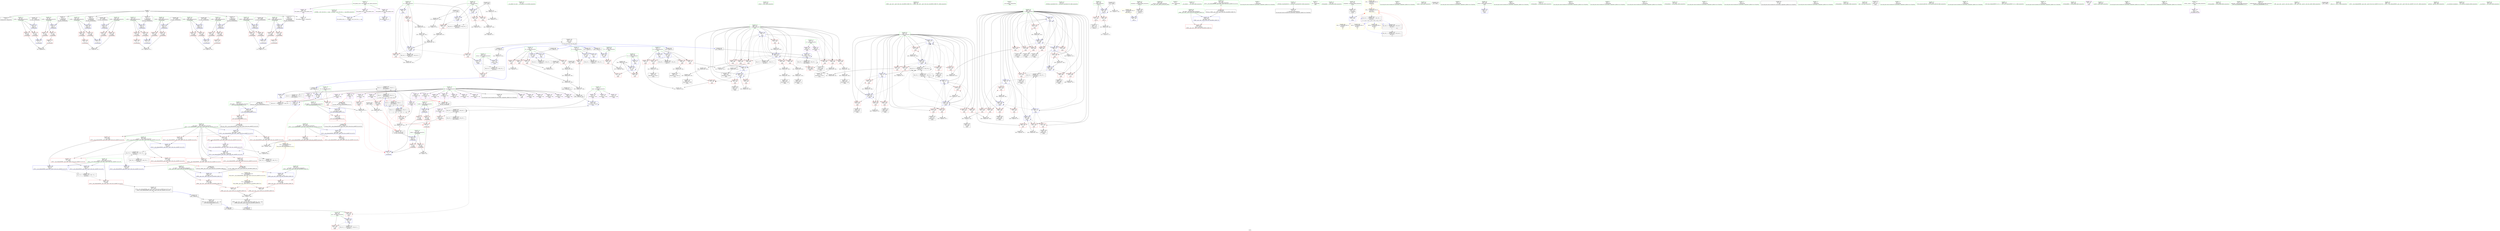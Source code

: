digraph "SVFG" {
	label="SVFG";

	Node0x55fcb7b723a0 [shape=record,color=grey,label="{NodeID: 0\nNullPtr}"];
	Node0x55fcb7b723a0 -> Node0x55fcb7ba8440[style=solid];
	Node0x55fcb7b723a0 -> Node0x55fcb7ba8540[style=solid];
	Node0x55fcb7b723a0 -> Node0x55fcb7ba8610[style=solid];
	Node0x55fcb7b723a0 -> Node0x55fcb7ba86e0[style=solid];
	Node0x55fcb7b723a0 -> Node0x55fcb7ba87b0[style=solid];
	Node0x55fcb7b723a0 -> Node0x55fcb7ba8880[style=solid];
	Node0x55fcb7b723a0 -> Node0x55fcb7bb56c0[style=solid];
	Node0x55fcb7c109e0 [shape=record,color=black,label="{NodeID: 692\n593 = PHI(580, )\n0th arg _ZSt13__min_elementIPiN9__gnu_cxx5__ops15_Iter_less_iterEET_S4_S4_T0_ }"];
	Node0x55fcb7c109e0 -> Node0x55fcb7bb87b0[style=solid];
	Node0x55fcb7be1050 [shape=record,color=black,label="{NodeID: 526\nMR_65V_2 = PHI(MR_65V_3, MR_65V_1, )\npts\{210000 \}\n}"];
	Node0x55fcb7be1050 -> Node0x55fcb7be9f60[style=dashed];
	Node0x55fcb7bc0aa0 [shape=record,color=grey,label="{NodeID: 443\n537 = Binary(536, 264, )\n}"];
	Node0x55fcb7bc0aa0 -> Node0x55fcb7bab100[style=solid];
	Node0x55fcb7bb4db0 [shape=record,color=red,label="{NodeID: 277\n656\<--648\n\<--__it1.addr\n_ZNK9__gnu_cxx5__ops15_Iter_less_iterclIPiS3_EEbT_T0_\n}"];
	Node0x55fcb7bb4db0 -> Node0x55fcb7bb4f50[style=solid];
	Node0x55fcb7ba8af0 [shape=record,color=red,label="{NodeID: 194\n151\<--150\n\<--\n_Z5chminRdd\n}"];
	Node0x55fcb7ba8af0 -> Node0x55fcb7bc4820[style=solid];
	Node0x55fcb7ba5410 [shape=record,color=black,label="{NodeID: 111\n440\<--439\nidxprom55\<--shl54\nmain\n}"];
	Node0x55fcb7ba3d40 [shape=record,color=green,label="{NodeID: 28\n33\<--34\n__cxx_global_var_init\<--__cxx_global_var_init_field_insensitive\n}"];
	Node0x55fcb7bea460 [shape=record,color=black,label="{NodeID: 554\nMR_6V_3 = PHI(MR_6V_2, MR_6V_1, )\npts\{250000 \}\n|{<s0>21|<s1>22|<s2>22|<s3>22|<s4>23}}"];
	Node0x55fcb7bea460:s0 -> Node0x55fcb7bdd450[style=dashed,color=blue];
	Node0x55fcb7bea460:s1 -> Node0x55fcb7bdd450[style=dashed,color=blue];
	Node0x55fcb7bea460:s2 -> Node0x55fcb7bd9b30[style=dashed,color=blue];
	Node0x55fcb7bea460:s3 -> Node0x55fcb7be5960[style=dashed,color=blue];
	Node0x55fcb7bea460:s4 -> Node0x55fcb7be5960[style=dashed,color=blue];
	Node0x55fcb7bc34a0 [shape=record,color=grey,label="{NodeID: 471\n234 = Binary(232, 235, )\n}"];
	Node0x55fcb7bc34a0 -> Node0x55fcb7bc5d20[style=solid];
	Node0x55fcb7bb6590 [shape=record,color=blue,label="{NodeID: 305\n177\<--176\n\<--\n_Z5chmaxRdd\n}"];
	Node0x55fcb7baa1b0 [shape=record,color=red,label="{NodeID: 222\n347\<--288\n\<--j\nmain\n}"];
	Node0x55fcb7baa1b0 -> Node0x55fcb7bc1520[style=solid];
	Node0x55fcb7babd30 [shape=record,color=purple,label="{NodeID: 139\n437\<--22\narrayidx53\<--dp\nmain\n|{<s0>21}}"];
	Node0x55fcb7babd30:s0 -> Node0x55fcb7c111e0[style=solid,color=red];
	Node0x55fcb7ba66c0 [shape=record,color=green,label="{NodeID: 56\n221\<--222\n_Z2inv\<--_Z2inv_field_insensitive\n}"];
	Node0x55fcb7bc5ea0 [shape=record,color=grey,label="{NodeID: 499\n240 = cmp(239, 241, )\n}"];
	Node0x55fcb7bb7c50 [shape=record,color=blue,label="{NodeID: 333\n288\<--404\nj\<--inc36\nmain\n}"];
	Node0x55fcb7bb7c50 -> Node0x55fcb7baa4f0[style=dashed];
	Node0x55fcb7bb7c50 -> Node0x55fcb7baa5c0[style=dashed];
	Node0x55fcb7bb7c50 -> Node0x55fcb7baa690[style=dashed];
	Node0x55fcb7bb7c50 -> Node0x55fcb7bb7c50[style=dashed];
	Node0x55fcb7bb7c50 -> Node0x55fcb7bb7df0[style=dashed];
	Node0x55fcb7bb7c50 -> Node0x55fcb7bdf750[style=dashed];
	Node0x55fcb7bb37c0 [shape=record,color=red,label="{NodeID: 250\n500\<--290\n\<--k\nmain\n}"];
	Node0x55fcb7bb37c0 -> Node0x55fcb7baacf0[style=solid];
	Node0x55fcb7bad420 [shape=record,color=red,label="{NodeID: 167\n410\<--16\n\<--N\nmain\n}"];
	Node0x55fcb7bad420 -> Node0x55fcb7bc3c20[style=solid];
	Node0x55fcb7ba7f00 [shape=record,color=green,label="{NodeID: 84\n626\<--627\n_ZNK9__gnu_cxx5__ops15_Iter_less_iterclIPiS3_EEbT_T0_\<--_ZNK9__gnu_cxx5__ops15_Iter_less_iterclIPiS3_EEbT_T0__field_insensitive\n}"];
	Node0x55fcb7b9a080 [shape=record,color=green,label="{NodeID: 1\n7\<--1\n__dso_handle\<--dummyObj\nGlob }"];
	Node0x55fcb7c10b20 [shape=record,color=black,label="{NodeID: 693\n594 = PHI(581, )\n1st arg _ZSt13__min_elementIPiN9__gnu_cxx5__ops15_Iter_less_iterEET_S4_S4_T0_ }"];
	Node0x55fcb7c10b20 -> Node0x55fcb7bb8880[style=solid];
	Node0x55fcb7be1550 [shape=record,color=black,label="{NodeID: 527\nMR_6V_2 = PHI(MR_6V_5, MR_6V_1, )\npts\{250000 \}\n}"];
	Node0x55fcb7be1550 -> Node0x55fcb7bb7b80[style=dashed];
	Node0x55fcb7be1550 -> Node0x55fcb7bd9b30[style=dashed];
	Node0x55fcb7bc0c20 [shape=record,color=grey,label="{NodeID: 444\n248 = Binary(247, 196, )\n}"];
	Node0x55fcb7bc0c20 -> Node0x55fcb7bc49a0[style=solid];
	Node0x55fcb7bb4e80 [shape=record,color=red,label="{NodeID: 278\n658\<--650\n\<--__it2.addr\n_ZNK9__gnu_cxx5__ops15_Iter_less_iterclIPiS3_EEbT_T0_\n}"];
	Node0x55fcb7bb4e80 -> Node0x55fcb7bb5020[style=solid];
	Node0x55fcb7ba8bc0 [shape=record,color=red,label="{NodeID: 195\n171\<--165\n\<--t.addr\n_Z5chmaxRdd\n}"];
	Node0x55fcb7ba8bc0 -> Node0x55fcb7ba8f00[style=solid];
	Node0x55fcb7ba54e0 [shape=record,color=black,label="{NodeID: 112\n443\<--442\nidxprom57\<--\nmain\n}"];
	Node0x55fcb7ba3e40 [shape=record,color=green,label="{NodeID: 29\n37\<--38\n_ZNSt8ios_base4InitC1Ev\<--_ZNSt8ios_base4InitC1Ev_field_insensitive\n}"];
	Node0x55fcb7bc3620 [shape=record,color=grey,label="{NodeID: 472\n330 = Binary(329, 264, )\n}"];
	Node0x55fcb7bc3620 -> Node0x55fcb7bb75d0[style=solid];
	Node0x55fcb7bb6660 [shape=record,color=blue,label="{NodeID: 306\n184\<--187\nc\<--call\n_Z4in_cv\n}"];
	Node0x55fcb7bb6660 -> Node0x55fcb7ba8fd0[style=dashed];
	Node0x55fcb7bb6660 -> Node0x55fcb7ba90a0[style=dashed];
	Node0x55fcb7bb6660 -> Node0x55fcb7bb6660[style=dashed];
	Node0x55fcb7baa280 [shape=record,color=red,label="{NodeID: 223\n361\<--288\n\<--j\nmain\n}"];
	Node0x55fcb7baa280 -> Node0x55fcb7bc3920[style=solid];
	Node0x55fcb7babe00 [shape=record,color=purple,label="{NodeID: 140\n441\<--22\narrayidx56\<--dp\nmain\n}"];
	Node0x55fcb7ba67c0 [shape=record,color=green,label="{NodeID: 57\n224\<--225\nretval\<--retval_field_insensitive\n_Z2inv\n}"];
	Node0x55fcb7ba67c0 -> Node0x55fcb7ba9170[style=solid];
	Node0x55fcb7ba67c0 -> Node0x55fcb7bb69a0[style=solid];
	Node0x55fcb7ba67c0 -> Node0x55fcb7bb6ce0[style=solid];
	Node0x55fcb7becdd0 [shape=record,color=yellow,style=double,label="{NodeID: 583\n30V_1 = ENCHI(MR_30V_0)\npts\{200 \}\nFun[_Z4in_cv]}"];
	Node0x55fcb7becdd0 -> Node0x55fcb7bb6730[style=dashed];
	Node0x55fcb7bc6020 [shape=record,color=grey,label="{NodeID: 500\n660 = cmp(657, 659, )\n}"];
	Node0x55fcb7bc6020 -> Node0x55fcb7bab440[style=solid];
	Node0x55fcb7bb7d20 [shape=record,color=blue,label="{NodeID: 334\n286\<--10\ni\<--\nmain\n}"];
	Node0x55fcb7bb7d20 -> Node0x55fcb7ba9990[style=dashed];
	Node0x55fcb7bb7d20 -> Node0x55fcb7ba9a60[style=dashed];
	Node0x55fcb7bb7d20 -> Node0x55fcb7ba9b30[style=dashed];
	Node0x55fcb7bb7d20 -> Node0x55fcb7ba9c00[style=dashed];
	Node0x55fcb7bb7d20 -> Node0x55fcb7ba9cd0[style=dashed];
	Node0x55fcb7bb7d20 -> Node0x55fcb7ba9da0[style=dashed];
	Node0x55fcb7bb7d20 -> Node0x55fcb7ba9e70[style=dashed];
	Node0x55fcb7bb7d20 -> Node0x55fcb7ba9f40[style=dashed];
	Node0x55fcb7bb7d20 -> Node0x55fcb7baa010[style=dashed];
	Node0x55fcb7bb7d20 -> Node0x55fcb7bb8470[style=dashed];
	Node0x55fcb7bb7d20 -> Node0x55fcb7bdf250[style=dashed];
	Node0x55fcb7bb3890 [shape=record,color=red,label="{NodeID: 251\n515\<--290\n\<--k\nmain\n}"];
	Node0x55fcb7bb3890 -> Node0x55fcb7bab030[style=solid];
	Node0x55fcb7bad4f0 [shape=record,color=red,label="{NodeID: 168\n536\<--16\n\<--N\nmain\n}"];
	Node0x55fcb7bad4f0 -> Node0x55fcb7bc0aa0[style=solid];
	Node0x55fcb7ba8000 [shape=record,color=green,label="{NodeID: 85\n639\<--640\nretval\<--retval_field_insensitive\n_ZN9__gnu_cxx5__ops16__iter_less_iterEv\n}"];
	Node0x55fcb7ba1cc0 [shape=record,color=green,label="{NodeID: 2\n8\<--1\n_ZTIi\<--dummyObj\nGlob }"];
	Node0x55fcb7c10c60 [shape=record,color=black,label="{NodeID: 694\n122 = PHI()\n1st arg _Z5chmaxRxx }"];
	Node0x55fcb7c10c60 -> Node0x55fcb7bb5fe0[style=solid];
	Node0x55fcb7bc0da0 [shape=record,color=grey,label="{NodeID: 445\n542 = Binary(541, 264, )\n}"];
	Node0x55fcb7bc0da0 -> Node0x55fcb7bab1d0[style=solid];
	Node0x55fcb7bb4f50 [shape=record,color=red,label="{NodeID: 279\n657\<--656\n\<--\n_ZNK9__gnu_cxx5__ops15_Iter_less_iterclIPiS3_EEbT_T0_\n}"];
	Node0x55fcb7bb4f50 -> Node0x55fcb7bc6020[style=solid];
	Node0x55fcb7ba8c90 [shape=record,color=red,label="{NodeID: 196\n177\<--165\n\<--t.addr\n_Z5chmaxRdd\n}"];
	Node0x55fcb7ba8c90 -> Node0x55fcb7bb6590[style=solid];
	Node0x55fcb7ba55b0 [shape=record,color=black,label="{NodeID: 113\n447\<--446\nidxprom59\<--\nmain\n}"];
	Node0x55fcb7ba3f40 [shape=record,color=green,label="{NodeID: 30\n43\<--44\n__cxa_atexit\<--__cxa_atexit_field_insensitive\n}"];
	Node0x55fcb7bc37a0 [shape=record,color=grey,label="{NodeID: 473\n244 = Binary(10, 243, )\n}"];
	Node0x55fcb7bc37a0 -> Node0x55fcb7bb69a0[style=solid];
	Node0x55fcb7bb6730 [shape=record,color=blue,label="{NodeID: 307\n204\<--196\n\<--\n_Z4in_cv\n}"];
	Node0x55fcb7baa350 [shape=record,color=red,label="{NodeID: 224\n369\<--288\n\<--j\nmain\n}"];
	Node0x55fcb7baa350 -> Node0x55fcb7ba5000[style=solid];
	Node0x55fcb7babed0 [shape=record,color=purple,label="{NodeID: 141\n444\<--22\narrayidx58\<--dp\nmain\n}"];
	Node0x55fcb7babed0 -> Node0x55fcb7bb3d70[style=solid];
	Node0x55fcb7ba6890 [shape=record,color=green,label="{NodeID: 58\n226\<--227\nx\<--x_field_insensitive\n_Z2inv\n}"];
	Node0x55fcb7ba6890 -> Node0x55fcb7ba9240[style=solid];
	Node0x55fcb7ba6890 -> Node0x55fcb7ba9310[style=solid];
	Node0x55fcb7ba6890 -> Node0x55fcb7ba93e0[style=solid];
	Node0x55fcb7ba6890 -> Node0x55fcb7bb6800[style=solid];
	Node0x55fcb7ba6890 -> Node0x55fcb7bb6b40[style=solid];
	Node0x55fcb7bb08c0 [shape=record,color=grey,label="{NodeID: 501\n307 = cmp(304, 306, )\n}"];
	Node0x55fcb7bb7df0 [shape=record,color=blue,label="{NodeID: 335\n288\<--10\nj\<--\nmain\n}"];
	Node0x55fcb7bb7df0 -> Node0x55fcb7baa760[style=dashed];
	Node0x55fcb7bb7df0 -> Node0x55fcb7baa830[style=dashed];
	Node0x55fcb7bb7df0 -> Node0x55fcb7bb2890[style=dashed];
	Node0x55fcb7bb7df0 -> Node0x55fcb7bb2920[style=dashed];
	Node0x55fcb7bb7df0 -> Node0x55fcb7bb29f0[style=dashed];
	Node0x55fcb7bb7df0 -> Node0x55fcb7bb2ac0[style=dashed];
	Node0x55fcb7bb7df0 -> Node0x55fcb7bb8060[style=dashed];
	Node0x55fcb7bb7df0 -> Node0x55fcb7bb8130[style=dashed];
	Node0x55fcb7bb3960 [shape=record,color=red,label="{NodeID: 252\n522\<--290\n\<--k\nmain\n}"];
	Node0x55fcb7bb3960 -> Node0x55fcb7bc1e20[style=solid];
	Node0x55fcb7bad5c0 [shape=record,color=red,label="{NodeID: 169\n541\<--16\n\<--N\nmain\n}"];
	Node0x55fcb7bad5c0 -> Node0x55fcb7bc0da0[style=solid];
	Node0x55fcb7ba80d0 [shape=record,color=green,label="{NodeID: 86\n646\<--647\nthis.addr\<--this.addr_field_insensitive\n_ZNK9__gnu_cxx5__ops15_Iter_less_iterclIPiS3_EEbT_T0_\n}"];
	Node0x55fcb7ba80d0 -> Node0x55fcb7bb4ce0[style=solid];
	Node0x55fcb7ba80d0 -> Node0x55fcb7bb8d60[style=solid];
	Node0x55fcb7ba1d50 [shape=record,color=green,label="{NodeID: 3\n10\<--1\n\<--dummyObj\nCan only get source location for instruction, argument, global var or function.}"];
	Node0x55fcb7c10d30 [shape=record,color=black,label="{NodeID: 695\n164 = PHI()\n1st arg _Z5chmaxRdd }"];
	Node0x55fcb7c10d30 -> Node0x55fcb7bb64c0[style=solid];
	Node0x55fcb7bc0f20 [shape=record,color=grey,label="{NodeID: 446\n482 = Binary(481, 264, )\n}"];
	Node0x55fcb7bc0f20 -> Node0x55fcb7bb8060[style=solid];
	Node0x55fcb7bb5020 [shape=record,color=red,label="{NodeID: 280\n659\<--658\n\<--\n_ZNK9__gnu_cxx5__ops15_Iter_less_iterclIPiS3_EEbT_T0_\n}"];
	Node0x55fcb7bb5020 -> Node0x55fcb7bc6020[style=solid];
	Node0x55fcb7ba8d60 [shape=record,color=red,label="{NodeID: 197\n173\<--167\n\<--f.addr\n_Z5chmaxRdd\n}"];
	Node0x55fcb7ba8d60 -> Node0x55fcb7bc4520[style=solid];
	Node0x55fcb7ba5680 [shape=record,color=black,label="{NodeID: 114\n464\<--463\nidxprom69\<--or68\nmain\n}"];
	Node0x55fcb7ba4040 [shape=record,color=green,label="{NodeID: 31\n42\<--48\n_ZNSt8ios_base4InitD1Ev\<--_ZNSt8ios_base4InitD1Ev_field_insensitive\n}"];
	Node0x55fcb7ba4040 -> Node0x55fcb7ba5a40[style=solid];
	Node0x55fcb7bc3920 [shape=record,color=grey,label="{NodeID: 474\n363 = cmp(361, 362, )\n}"];
	Node0x55fcb7bc3920 -> Node0x55fcb7ba4f30[style=solid];
	Node0x55fcb7bb6800 [shape=record,color=blue,label="{NodeID: 308\n226\<--10\nx\<--\n_Z2inv\n}"];
	Node0x55fcb7bb6800 -> Node0x55fcb7ba9240[style=dashed];
	Node0x55fcb7bb6800 -> Node0x55fcb7ba9310[style=dashed];
	Node0x55fcb7bb6800 -> Node0x55fcb7bb6b40[style=dashed];
	Node0x55fcb7bb6800 -> Node0x55fcb7be8660[style=dashed];
	Node0x55fcb7baa420 [shape=record,color=red,label="{NodeID: 225\n382\<--288\n\<--j\nmain\n}"];
	Node0x55fcb7baa420 -> Node0x55fcb7bc0620[style=solid];
	Node0x55fcb7babfa0 [shape=record,color=purple,label="{NodeID: 142\n465\<--22\narrayidx70\<--dp\nmain\n}"];
	Node0x55fcb7ba6960 [shape=record,color=green,label="{NodeID: 59\n228\<--229\nc\<--c_field_insensitive\n_Z2inv\n}"];
	Node0x55fcb7ba6960 -> Node0x55fcb7ba94b0[style=solid];
	Node0x55fcb7ba6960 -> Node0x55fcb7ba9580[style=solid];
	Node0x55fcb7ba6960 -> Node0x55fcb7ba9650[style=solid];
	Node0x55fcb7ba6960 -> Node0x55fcb7bb68d0[style=solid];
	Node0x55fcb7ba6960 -> Node0x55fcb7bb6c10[style=solid];
	Node0x55fcb7bb7ec0 [shape=record,color=blue,label="{NodeID: 336\n290\<--10\nk\<--\nmain\n}"];
	Node0x55fcb7bb7ec0 -> Node0x55fcb7bb32e0[style=dashed];
	Node0x55fcb7bb7ec0 -> Node0x55fcb7bb33b0[style=dashed];
	Node0x55fcb7bb7ec0 -> Node0x55fcb7bb3480[style=dashed];
	Node0x55fcb7bb7ec0 -> Node0x55fcb7bb3550[style=dashed];
	Node0x55fcb7bb7ec0 -> Node0x55fcb7bb3620[style=dashed];
	Node0x55fcb7bb7ec0 -> Node0x55fcb7bb7ec0[style=dashed];
	Node0x55fcb7bb7ec0 -> Node0x55fcb7bb7f90[style=dashed];
	Node0x55fcb7bb7ec0 -> Node0x55fcb7be6d60[style=dashed];
	Node0x55fcb7bb3a30 [shape=record,color=red,label="{NodeID: 253\n306\<--292\n\<--TC\nmain\n}"];
	Node0x55fcb7bb3a30 -> Node0x55fcb7bb08c0[style=solid];
	Node0x55fcb7bad690 [shape=record,color=red,label="{NodeID: 170\n66\<--60\n\<--t.addr\n_Z5chminRii\n}"];
	Node0x55fcb7bad690 -> Node0x55fcb7bad9d0[style=solid];
	Node0x55fcb7ba81a0 [shape=record,color=green,label="{NodeID: 87\n648\<--649\n__it1.addr\<--__it1.addr_field_insensitive\n_ZNK9__gnu_cxx5__ops15_Iter_less_iterclIPiS3_EEbT_T0_\n}"];
	Node0x55fcb7ba81a0 -> Node0x55fcb7bb4db0[style=solid];
	Node0x55fcb7ba81a0 -> Node0x55fcb7bb8e30[style=solid];
	Node0x55fcb7ba2000 [shape=record,color=green,label="{NodeID: 4\n26\<--1\n.str\<--dummyObj\nGlob }"];
	Node0x55fcb7c10e00 [shape=record,color=black,label="{NodeID: 696\n143 = PHI()\n1st arg _Z5chminRdd }"];
	Node0x55fcb7c10e00 -> Node0x55fcb7bb6250[style=solid];
	Node0x55fcb7bc10a0 [shape=record,color=grey,label="{NodeID: 447\n378 = Binary(377, 264, )\n}"];
	Node0x55fcb7bc10a0 -> Node0x55fcb7bb7910[style=solid];
	Node0x55fcb7bb50f0 [shape=record,color=blue,label="{NodeID: 281\n9\<--10\nD\<--\nGlob }"];
	Node0x55fcb7bb50f0 -> Node0x55fcb7bdd950[style=dashed];
	Node0x55fcb7ba8e30 [shape=record,color=red,label="{NodeID: 198\n176\<--167\n\<--f.addr\n_Z5chmaxRdd\n}"];
	Node0x55fcb7ba8e30 -> Node0x55fcb7bb6590[style=solid];
	Node0x55fcb7baa9b0 [shape=record,color=black,label="{NodeID: 115\n467\<--466\nidxprom71\<--\nmain\n}"];
	Node0x55fcb7ba4140 [shape=record,color=green,label="{NodeID: 32\n55\<--56\n_Z5chminRii\<--_Z5chminRii_field_insensitive\n}"];
	Node0x55fcb7bc3aa0 [shape=record,color=grey,label="{NodeID: 475\n421 = cmp(420, 337, )\n}"];
	Node0x55fcb7bb68d0 [shape=record,color=blue,label="{NodeID: 309\n228\<--232\nc\<--call\n_Z2inv\n}"];
	Node0x55fcb7bb68d0 -> Node0x55fcb7ba94b0[style=dashed];
	Node0x55fcb7bb68d0 -> Node0x55fcb7ba9580[style=dashed];
	Node0x55fcb7bb68d0 -> Node0x55fcb7ba9650[style=dashed];
	Node0x55fcb7bb68d0 -> Node0x55fcb7bb68d0[style=dashed];
	Node0x55fcb7bb68d0 -> Node0x55fcb7bb6c10[style=dashed];
	Node0x55fcb7bb68d0 -> Node0x55fcb7be8b60[style=dashed];
	Node0x55fcb7baa4f0 [shape=record,color=red,label="{NodeID: 226\n394\<--288\n\<--j\nmain\n}"];
	Node0x55fcb7baa4f0 -> Node0x55fcb7bc43a0[style=solid];
	Node0x55fcb7bac070 [shape=record,color=purple,label="{NodeID: 143\n468\<--22\narrayidx72\<--dp\nmain\n|{<s0>22}}"];
	Node0x55fcb7bac070:s0 -> Node0x55fcb7c111e0[style=solid,color=red];
	Node0x55fcb7ba6a30 [shape=record,color=green,label="{NodeID: 60\n251\<--252\nexception\<--exception_field_insensitive\n_Z2inv\n}"];
	Node0x55fcb7ba6a30 -> Node0x55fcb7ba5ce0[style=solid];
	Node0x55fcb7bb7f90 [shape=record,color=blue,label="{NodeID: 337\n290\<--458\nk\<--inc65\nmain\n}"];
	Node0x55fcb7bb7f90 -> Node0x55fcb7bb32e0[style=dashed];
	Node0x55fcb7bb7f90 -> Node0x55fcb7bb33b0[style=dashed];
	Node0x55fcb7bb7f90 -> Node0x55fcb7bb3480[style=dashed];
	Node0x55fcb7bb7f90 -> Node0x55fcb7bb3550[style=dashed];
	Node0x55fcb7bb7f90 -> Node0x55fcb7bb3620[style=dashed];
	Node0x55fcb7bb7f90 -> Node0x55fcb7bb7ec0[style=dashed];
	Node0x55fcb7bb7f90 -> Node0x55fcb7bb7f90[style=dashed];
	Node0x55fcb7bb7f90 -> Node0x55fcb7be6d60[style=dashed];
	Node0x55fcb7bb3b00 [shape=record,color=red,label="{NodeID: 254\n303\<--294\n\<--tc\nmain\n}"];
	Node0x55fcb7bb3b00 -> Node0x55fcb7bbfd20[style=solid];
	Node0x55fcb7bad760 [shape=record,color=red,label="{NodeID: 171\n72\<--60\n\<--t.addr\n_Z5chminRii\n}"];
	Node0x55fcb7bad760 -> Node0x55fcb7bb5960[style=solid];
	Node0x55fcb7ba8270 [shape=record,color=green,label="{NodeID: 88\n650\<--651\n__it2.addr\<--__it2.addr_field_insensitive\n_ZNK9__gnu_cxx5__ops15_Iter_less_iterclIPiS3_EEbT_T0_\n}"];
	Node0x55fcb7ba8270 -> Node0x55fcb7bb4e80[style=solid];
	Node0x55fcb7ba8270 -> Node0x55fcb7bb8f00[style=solid];
	Node0x55fcb7ba2090 [shape=record,color=green,label="{NodeID: 5\n29\<--1\n\<--dummyObj\nCan only get source location for instruction, argument, global var or function.}"];
	Node0x55fcb7c10ed0 [shape=record,color=black,label="{NodeID: 697\n568 = PHI(540, )\n0th arg _ZSt11min_elementIPiET_S1_S1_ }"];
	Node0x55fcb7c10ed0 -> Node0x55fcb7bb8610[style=solid];
	Node0x55fcb7bc1220 [shape=record,color=grey,label="{NodeID: 448\n528 = Binary(527, 264, )\n}"];
	Node0x55fcb7bc1220 -> Node0x55fcb7bb83a0[style=solid];
	Node0x55fcb7bb51c0 [shape=record,color=blue,label="{NodeID: 282\n12\<--10\nE\<--\nGlob }"];
	Node0x55fcb7bb51c0 -> Node0x55fcb7bdde50[style=dashed];
	Node0x55fcb7ba8f00 [shape=record,color=red,label="{NodeID: 199\n172\<--171\n\<--\n_Z5chmaxRdd\n}"];
	Node0x55fcb7ba8f00 -> Node0x55fcb7bc4520[style=solid];
	Node0x55fcb7baaa80 [shape=record,color=black,label="{NodeID: 116\n471\<--470\nidxprom74\<--shl73\nmain\n}"];
	Node0x55fcb7ba4240 [shape=record,color=green,label="{NodeID: 33\n60\<--61\nt.addr\<--t.addr_field_insensitive\n_Z5chminRii\n}"];
	Node0x55fcb7ba4240 -> Node0x55fcb7bad690[style=solid];
	Node0x55fcb7ba4240 -> Node0x55fcb7bad760[style=solid];
	Node0x55fcb7ba4240 -> Node0x55fcb7bb57c0[style=solid];
	Node0x55fcb7bc3c20 [shape=record,color=grey,label="{NodeID: 476\n411 = cmp(409, 410, )\n}"];
	Node0x55fcb7bb69a0 [shape=record,color=blue,label="{NodeID: 310\n224\<--244\nretval\<--sub3\n_Z2inv\n}"];
	Node0x55fcb7bb69a0 -> Node0x55fcb7be8160[style=dashed];
	Node0x55fcb7baa5c0 [shape=record,color=red,label="{NodeID: 227\n397\<--288\n\<--j\nmain\n}"];
	Node0x55fcb7baa5c0 -> Node0x55fcb7ba51a0[style=solid];
	Node0x55fcb7bac140 [shape=record,color=purple,label="{NodeID: 144\n472\<--22\narrayidx75\<--dp\nmain\n}"];
	Node0x55fcb7ba6b00 [shape=record,color=green,label="{NodeID: 61\n281\<--282\nmain\<--main_field_insensitive\n}"];
	Node0x55fcb7c0d450 [shape=record,color=black,label="{NodeID: 670\n40 = PHI()\n}"];
	Node0x55fcb7bb8060 [shape=record,color=blue,label="{NodeID: 338\n288\<--482\nj\<--inc80\nmain\n}"];
	Node0x55fcb7bb8060 -> Node0x55fcb7baa760[style=dashed];
	Node0x55fcb7bb8060 -> Node0x55fcb7baa830[style=dashed];
	Node0x55fcb7bb8060 -> Node0x55fcb7bb2890[style=dashed];
	Node0x55fcb7bb8060 -> Node0x55fcb7bb2920[style=dashed];
	Node0x55fcb7bb8060 -> Node0x55fcb7bb29f0[style=dashed];
	Node0x55fcb7bb8060 -> Node0x55fcb7bb2ac0[style=dashed];
	Node0x55fcb7bb8060 -> Node0x55fcb7bb8060[style=dashed];
	Node0x55fcb7bb8060 -> Node0x55fcb7bb8130[style=dashed];
	Node0x55fcb7bb3bd0 [shape=record,color=red,label="{NodeID: 255\n552\<--294\n\<--tc\nmain\n}"];
	Node0x55fcb7bad830 [shape=record,color=red,label="{NodeID: 172\n68\<--62\n\<--f.addr\n_Z5chminRii\n}"];
	Node0x55fcb7bad830 -> Node0x55fcb7bc4ca0[style=solid];
	Node0x55fcb7ba8340 [shape=record,color=green,label="{NodeID: 89\n30\<--662\n_GLOBAL__sub_I_hos.lyric_1_1.cpp\<--_GLOBAL__sub_I_hos.lyric_1_1.cpp_field_insensitive\n}"];
	Node0x55fcb7ba8340 -> Node0x55fcb7bb55c0[style=solid];
	Node0x55fcb7ba2120 [shape=record,color=green,label="{NodeID: 6\n192\<--1\n\<--dummyObj\nCan only get source location for instruction, argument, global var or function.}"];
	Node0x55fcb7c110a0 [shape=record,color=black,label="{NodeID: 698\n569 = PHI(546, )\n1st arg _ZSt11min_elementIPiET_S1_S1_ }"];
	Node0x55fcb7c110a0 -> Node0x55fcb7bb86e0[style=solid];
	Node0x55fcb7bc13a0 [shape=record,color=grey,label="{NodeID: 449\n425 = Binary(423, 424, )\n}"];
	Node0x55fcb7bb52c0 [shape=record,color=blue,label="{NodeID: 283\n14\<--10\nM\<--\nGlob }"];
	Node0x55fcb7bb52c0 -> Node0x55fcb7bde350[style=dashed];
	Node0x55fcb7ba8fd0 [shape=record,color=red,label="{NodeID: 200\n194\<--184\n\<--c\n_Z4in_cv\n}"];
	Node0x55fcb7ba8fd0 -> Node0x55fcb7bc0020[style=solid];
	Node0x55fcb7baab50 [shape=record,color=black,label="{NodeID: 117\n474\<--473\nidxprom76\<--\nmain\n}"];
	Node0x55fcb7ba4310 [shape=record,color=green,label="{NodeID: 34\n62\<--63\nf.addr\<--f.addr_field_insensitive\n_Z5chminRii\n}"];
	Node0x55fcb7ba4310 -> Node0x55fcb7bad830[style=solid];
	Node0x55fcb7ba4310 -> Node0x55fcb7bad900[style=solid];
	Node0x55fcb7ba4310 -> Node0x55fcb7bb5890[style=solid];
	Node0x55fcb7beb830 [shape=record,color=yellow,style=double,label="{NodeID: 560\n6V_1 = ENCHI(MR_6V_0)\npts\{250000 \}\nFun[_ZNK9__gnu_cxx5__ops15_Iter_less_iterclIPiS3_EEbT_T0_]}"];
	Node0x55fcb7beb830 -> Node0x55fcb7bb4f50[style=dashed];
	Node0x55fcb7beb830 -> Node0x55fcb7bb5020[style=dashed];
	Node0x55fcb7bc3da0 [shape=record,color=grey,label="{NodeID: 477\n416 = cmp(415, 337, )\n}"];
	Node0x55fcb7bb6a70 [shape=record,color=blue,label="{NodeID: 311\n253\<--196\n\<--\n_Z2inv\n}"];
	Node0x55fcb7baa690 [shape=record,color=red,label="{NodeID: 228\n403\<--288\n\<--j\nmain\n}"];
	Node0x55fcb7baa690 -> Node0x55fcb7bc01a0[style=solid];
	Node0x55fcb7bac210 [shape=record,color=purple,label="{NodeID: 145\n475\<--22\narrayidx77\<--dp\nmain\n}"];
	Node0x55fcb7bac210 -> Node0x55fcb7bb3f10[style=solid];
	Node0x55fcb7ba6c00 [shape=record,color=green,label="{NodeID: 62\n284\<--285\nretval\<--retval_field_insensitive\nmain\n}"];
	Node0x55fcb7ba6c00 -> Node0x55fcb7bb6db0[style=solid];
	Node0x55fcb7c0f130 [shape=record,color=black,label="{NodeID: 671\n299 = PHI(223, )\n}"];
	Node0x55fcb7c0f130 -> Node0x55fcb7bb6e80[style=solid];
	Node0x55fcb7bda750 [shape=record,color=black,label="{NodeID: 505\nMR_38V_8 = PHI(MR_38V_9, MR_38V_7, )\npts\{252 \}\n|{|<s1>16}}"];
	Node0x55fcb7bda750 -> Node0x55fcb7bded50[style=dashed];
	Node0x55fcb7bda750:s1 -> Node0x55fcb7bec640[style=dashed,color=red];
	Node0x55fcb7bb8130 [shape=record,color=blue,label="{NodeID: 339\n288\<--10\nj\<--\nmain\n}"];
	Node0x55fcb7bb8130 -> Node0x55fcb7bb2b90[style=dashed];
	Node0x55fcb7bb8130 -> Node0x55fcb7bb2c60[style=dashed];
	Node0x55fcb7bb8130 -> Node0x55fcb7bb2d30[style=dashed];
	Node0x55fcb7bb8130 -> Node0x55fcb7bb2e00[style=dashed];
	Node0x55fcb7bb8130 -> Node0x55fcb7bb7df0[style=dashed];
	Node0x55fcb7bb8130 -> Node0x55fcb7bb83a0[style=dashed];
	Node0x55fcb7bb8130 -> Node0x55fcb7bdf750[style=dashed];
	Node0x55fcb7bb3ca0 [shape=record,color=red,label="{NodeID: 256\n553\<--296\n\<--ans\nmain\n}"];
	Node0x55fcb7bad900 [shape=record,color=red,label="{NodeID: 173\n71\<--62\n\<--f.addr\n_Z5chminRii\n}"];
	Node0x55fcb7bad900 -> Node0x55fcb7bb5960[style=solid];
	Node0x55fcb7ba8440 [shape=record,color=black,label="{NodeID: 90\n2\<--3\ndummyVal\<--dummyVal\n}"];
	Node0x55fcb7ba21b0 [shape=record,color=green,label="{NodeID: 7\n196\<--1\n\<--dummyObj\nCan only get source location for instruction, argument, global var or function.}"];
	Node0x55fcb7c111e0 [shape=record,color=black,label="{NodeID: 699\n58 = PHI(437, 468, 502, )\n0th arg _Z5chminRii }"];
	Node0x55fcb7c111e0 -> Node0x55fcb7bb57c0[style=solid];
	Node0x55fcb7bc1520 [shape=record,color=grey,label="{NodeID: 450\n349 = Binary(347, 348, )\n}"];
	Node0x55fcb7bb53c0 [shape=record,color=blue,label="{NodeID: 284\n16\<--10\nN\<--\nGlob }"];
	Node0x55fcb7bb53c0 -> Node0x55fcb7bde850[style=dashed];
	Node0x55fcb7ba90a0 [shape=record,color=red,label="{NodeID: 201\n212\<--184\n\<--c\n_Z4in_cv\n}"];
	Node0x55fcb7ba90a0 -> Node0x55fcb7ba5c10[style=solid];
	Node0x55fcb7baac20 [shape=record,color=black,label="{NodeID: 118\n498\<--497\nidxprom90\<--shl89\nmain\n}"];
	Node0x55fcb7ba43e0 [shape=record,color=green,label="{NodeID: 35\n76\<--77\n_Z5chmaxRii\<--_Z5chmaxRii_field_insensitive\n}"];
	Node0x55fcb7bc3f20 [shape=record,color=grey,label="{NodeID: 478\n191 = cmp(187, 192, )\n}"];
	Node0x55fcb7bb6b40 [shape=record,color=blue,label="{NodeID: 312\n226\<--268\nx\<--add8\n_Z2inv\n}"];
	Node0x55fcb7bb6b40 -> Node0x55fcb7ba9240[style=dashed];
	Node0x55fcb7bb6b40 -> Node0x55fcb7ba9310[style=dashed];
	Node0x55fcb7bb6b40 -> Node0x55fcb7ba93e0[style=dashed];
	Node0x55fcb7bb6b40 -> Node0x55fcb7bb6b40[style=dashed];
	Node0x55fcb7bb6b40 -> Node0x55fcb7be8660[style=dashed];
	Node0x55fcb7baa760 [shape=record,color=red,label="{NodeID: 229\n415\<--288\n\<--j\nmain\n}"];
	Node0x55fcb7baa760 -> Node0x55fcb7bc3da0[style=solid];
	Node0x55fcb7bac2e0 [shape=record,color=purple,label="{NodeID: 146\n499\<--22\narrayidx91\<--dp\nmain\n}"];
	Node0x55fcb7ba6cd0 [shape=record,color=green,label="{NodeID: 63\n286\<--287\ni\<--i_field_insensitive\nmain\n}"];
	Node0x55fcb7ba6cd0 -> Node0x55fcb7ba9720[style=solid];
	Node0x55fcb7ba6cd0 -> Node0x55fcb7ba97f0[style=solid];
	Node0x55fcb7ba6cd0 -> Node0x55fcb7ba98c0[style=solid];
	Node0x55fcb7ba6cd0 -> Node0x55fcb7ba9990[style=solid];
	Node0x55fcb7ba6cd0 -> Node0x55fcb7ba9a60[style=solid];
	Node0x55fcb7ba6cd0 -> Node0x55fcb7ba9b30[style=solid];
	Node0x55fcb7ba6cd0 -> Node0x55fcb7ba9c00[style=solid];
	Node0x55fcb7ba6cd0 -> Node0x55fcb7ba9cd0[style=solid];
	Node0x55fcb7ba6cd0 -> Node0x55fcb7ba9da0[style=solid];
	Node0x55fcb7ba6cd0 -> Node0x55fcb7ba9e70[style=solid];
	Node0x55fcb7ba6cd0 -> Node0x55fcb7ba9f40[style=solid];
	Node0x55fcb7ba6cd0 -> Node0x55fcb7baa010[style=solid];
	Node0x55fcb7ba6cd0 -> Node0x55fcb7bb7430[style=solid];
	Node0x55fcb7ba6cd0 -> Node0x55fcb7bb75d0[style=solid];
	Node0x55fcb7ba6cd0 -> Node0x55fcb7bb7d20[style=solid];
	Node0x55fcb7ba6cd0 -> Node0x55fcb7bb8470[style=solid];
	Node0x55fcb7c0f320 [shape=record,color=black,label="{NodeID: 672\n232 = PHI()\n}"];
	Node0x55fcb7c0f320 -> Node0x55fcb7bb68d0[style=solid];
	Node0x55fcb7c0f320 -> Node0x55fcb7bc34a0[style=solid];
	Node0x55fcb7bb8200 [shape=record,color=blue,label="{NodeID: 340\n290\<--10\nk\<--\nmain\n}"];
	Node0x55fcb7bb8200 -> Node0x55fcb7bb36f0[style=dashed];
	Node0x55fcb7bb8200 -> Node0x55fcb7bb37c0[style=dashed];
	Node0x55fcb7bb8200 -> Node0x55fcb7bb3890[style=dashed];
	Node0x55fcb7bb8200 -> Node0x55fcb7bb3960[style=dashed];
	Node0x55fcb7bb8200 -> Node0x55fcb7bb82d0[style=dashed];
	Node0x55fcb7bb8200 -> Node0x55fcb7be6d60[style=dashed];
	Node0x55fcb7bb3d70 [shape=record,color=red,label="{NodeID: 257\n445\<--444\n\<--arrayidx58\nmain\n}"];
	Node0x55fcb7bb3d70 -> Node0x55fcb7bc22a0[style=solid];
	Node0x55fcb7bad9d0 [shape=record,color=red,label="{NodeID: 174\n67\<--66\n\<--\n_Z5chminRii\n}"];
	Node0x55fcb7bad9d0 -> Node0x55fcb7bc4ca0[style=solid];
	Node0x55fcb7ba8540 [shape=record,color=black,label="{NodeID: 91\n79\<--3\nt\<--dummyVal\n_Z5chmaxRii\n0th arg _Z5chmaxRii }"];
	Node0x55fcb7ba8540 -> Node0x55fcb7bb5a30[style=solid];
	Node0x55fcb7ba29f0 [shape=record,color=green,label="{NodeID: 8\n201\<--1\n\<--dummyObj\nCan only get source location for instruction, argument, global var or function.}"];
	Node0x55fcb7c114c0 [shape=record,color=black,label="{NodeID: 700\n59 = PHI(453, 478, 519, )\n1st arg _Z5chminRii }"];
	Node0x55fcb7c114c0 -> Node0x55fcb7bb5890[style=solid];
	Node0x55fcb7bc16a0 [shape=record,color=grey,label="{NodeID: 451\n533 = Binary(532, 264, )\n}"];
	Node0x55fcb7bc16a0 -> Node0x55fcb7bb8470[style=solid];
	Node0x55fcb7bb54c0 [shape=record,color=blue,label="{NodeID: 285\n666\<--29\nllvm.global_ctors_0\<--\nGlob }"];
	Node0x55fcb7ba9170 [shape=record,color=red,label="{NodeID: 202\n279\<--224\n\<--retval\n_Z2inv\n}"];
	Node0x55fcb7ba9170 -> Node0x55fcb7ba5db0[style=solid];
	Node0x55fcb7baacf0 [shape=record,color=black,label="{NodeID: 119\n501\<--500\nidxprom92\<--\nmain\n}"];
	Node0x55fcb7ba44e0 [shape=record,color=green,label="{NodeID: 36\n81\<--82\nt.addr\<--t.addr_field_insensitive\n_Z5chmaxRii\n}"];
	Node0x55fcb7ba44e0 -> Node0x55fcb7badaa0[style=solid];
	Node0x55fcb7ba44e0 -> Node0x55fcb7badb70[style=solid];
	Node0x55fcb7ba44e0 -> Node0x55fcb7bb5a30[style=solid];
	Node0x55fcb7beba20 [shape=record,color=yellow,style=double,label="{NodeID: 562\n6V_1 = ENCHI(MR_6V_0)\npts\{250000 \}\nFun[_ZSt13__min_elementIPiN9__gnu_cxx5__ops15_Iter_less_iterEET_S4_S4_T0_]|{<s0>28}}"];
	Node0x55fcb7beba20:s0 -> Node0x55fcb7beb830[style=dashed,color=red];
	Node0x55fcb7bc40a0 [shape=record,color=grey,label="{NodeID: 479\n197 = cmp(195, 10, )\n}"];
	Node0x55fcb7bb6c10 [shape=record,color=blue,label="{NodeID: 313\n228\<--271\nc\<--call9\n_Z2inv\n}"];
	Node0x55fcb7bb6c10 -> Node0x55fcb7ba9650[style=dashed];
	Node0x55fcb7bb6c10 -> Node0x55fcb7bb6c10[style=dashed];
	Node0x55fcb7bb6c10 -> Node0x55fcb7be8b60[style=dashed];
	Node0x55fcb7baa830 [shape=record,color=red,label="{NodeID: 230\n423\<--288\n\<--j\nmain\n}"];
	Node0x55fcb7baa830 -> Node0x55fcb7bc13a0[style=solid];
	Node0x55fcb7bac3b0 [shape=record,color=purple,label="{NodeID: 147\n502\<--22\narrayidx93\<--dp\nmain\n|{<s0>23}}"];
	Node0x55fcb7bac3b0:s0 -> Node0x55fcb7c111e0[style=solid,color=red];
	Node0x55fcb7ba6da0 [shape=record,color=green,label="{NodeID: 64\n288\<--289\nj\<--j_field_insensitive\nmain\n}"];
	Node0x55fcb7ba6da0 -> Node0x55fcb7baa0e0[style=solid];
	Node0x55fcb7ba6da0 -> Node0x55fcb7baa1b0[style=solid];
	Node0x55fcb7ba6da0 -> Node0x55fcb7baa280[style=solid];
	Node0x55fcb7ba6da0 -> Node0x55fcb7baa350[style=solid];
	Node0x55fcb7ba6da0 -> Node0x55fcb7baa420[style=solid];
	Node0x55fcb7ba6da0 -> Node0x55fcb7baa4f0[style=solid];
	Node0x55fcb7ba6da0 -> Node0x55fcb7baa5c0[style=solid];
	Node0x55fcb7ba6da0 -> Node0x55fcb7baa690[style=solid];
	Node0x55fcb7ba6da0 -> Node0x55fcb7baa760[style=solid];
	Node0x55fcb7ba6da0 -> Node0x55fcb7baa830[style=solid];
	Node0x55fcb7ba6da0 -> Node0x55fcb7bb2890[style=solid];
	Node0x55fcb7ba6da0 -> Node0x55fcb7bb2920[style=solid];
	Node0x55fcb7ba6da0 -> Node0x55fcb7bb29f0[style=solid];
	Node0x55fcb7ba6da0 -> Node0x55fcb7bb2ac0[style=solid];
	Node0x55fcb7ba6da0 -> Node0x55fcb7bb2b90[style=solid];
	Node0x55fcb7ba6da0 -> Node0x55fcb7bb2c60[style=solid];
	Node0x55fcb7ba6da0 -> Node0x55fcb7bb2d30[style=solid];
	Node0x55fcb7ba6da0 -> Node0x55fcb7bb2e00[style=solid];
	Node0x55fcb7ba6da0 -> Node0x55fcb7bb76a0[style=solid];
	Node0x55fcb7ba6da0 -> Node0x55fcb7bb79e0[style=solid];
	Node0x55fcb7ba6da0 -> Node0x55fcb7bb7ab0[style=solid];
	Node0x55fcb7ba6da0 -> Node0x55fcb7bb7c50[style=solid];
	Node0x55fcb7ba6da0 -> Node0x55fcb7bb7df0[style=solid];
	Node0x55fcb7ba6da0 -> Node0x55fcb7bb8060[style=solid];
	Node0x55fcb7ba6da0 -> Node0x55fcb7bb8130[style=solid];
	Node0x55fcb7ba6da0 -> Node0x55fcb7bb83a0[style=solid];
	Node0x55fcb7c0f420 [shape=record,color=black,label="{NodeID: 673\n187 = PHI()\n}"];
	Node0x55fcb7c0f420 -> Node0x55fcb7bb6660[style=solid];
	Node0x55fcb7c0f420 -> Node0x55fcb7bc3f20[style=solid];
	Node0x55fcb7bed450 [shape=record,color=yellow,style=double,label="{NodeID: 590\n38V_1 = ENCHI(MR_38V_0)\npts\{252 \}\nFun[main]|{<s0>11}}"];
	Node0x55fcb7bed450:s0 -> Node0x55fcb7bec640[style=dashed,color=red];
	Node0x55fcb7bb82d0 [shape=record,color=blue,label="{NodeID: 341\n290\<--523\nk\<--inc106\nmain\n}"];
	Node0x55fcb7bb82d0 -> Node0x55fcb7bb36f0[style=dashed];
	Node0x55fcb7bb82d0 -> Node0x55fcb7bb37c0[style=dashed];
	Node0x55fcb7bb82d0 -> Node0x55fcb7bb3890[style=dashed];
	Node0x55fcb7bb82d0 -> Node0x55fcb7bb3960[style=dashed];
	Node0x55fcb7bb82d0 -> Node0x55fcb7bb82d0[style=dashed];
	Node0x55fcb7bb82d0 -> Node0x55fcb7be6d60[style=dashed];
	Node0x55fcb7bb3e40 [shape=record,color=red,label="{NodeID: 258\n449\<--448\n\<--arrayidx60\nmain\n}"];
	Node0x55fcb7bb3e40 -> Node0x55fcb7bc2720[style=solid];
	Node0x55fcb7badaa0 [shape=record,color=red,label="{NodeID: 175\n87\<--81\n\<--t.addr\n_Z5chmaxRii\n}"];
	Node0x55fcb7badaa0 -> Node0x55fcb7badde0[style=solid];
	Node0x55fcb7ba8610 [shape=record,color=black,label="{NodeID: 92\n100\<--3\nt\<--dummyVal\n_Z5chminRxx\n0th arg _Z5chminRxx }"];
	Node0x55fcb7ba8610 -> Node0x55fcb7bb5ca0[style=solid];
	Node0x55fcb7ba2a80 [shape=record,color=green,label="{NodeID: 9\n235\<--1\n\<--dummyObj\nCan only get source location for instruction, argument, global var or function.}"];
	Node0x55fcb7c11680 [shape=record,color=black,label="{NodeID: 701\n80 = PHI()\n1st arg _Z5chmaxRii }"];
	Node0x55fcb7c11680 -> Node0x55fcb7bb5b00[style=solid];
	Node0x55fcb7bc1820 [shape=record,color=grey,label="{NodeID: 452\n470 = Binary(469, 264, )\n}"];
	Node0x55fcb7bc1820 -> Node0x55fcb7baaa80[style=solid];
	Node0x55fcb7bb55c0 [shape=record,color=blue,label="{NodeID: 286\n667\<--30\nllvm.global_ctors_1\<--_GLOBAL__sub_I_hos.lyric_1_1.cpp\nGlob }"];
	Node0x55fcb7ba9240 [shape=record,color=red,label="{NodeID: 203\n259\<--226\n\<--x\n_Z2inv\n}"];
	Node0x55fcb7ba9240 -> Node0x55fcb7bc07a0[style=solid];
	Node0x55fcb7baadc0 [shape=record,color=black,label="{NodeID: 120\n506\<--505\nidxprom96\<--or95\nmain\n}"];
	Node0x55fcb7ba45b0 [shape=record,color=green,label="{NodeID: 37\n83\<--84\nf.addr\<--f.addr_field_insensitive\n_Z5chmaxRii\n}"];
	Node0x55fcb7ba45b0 -> Node0x55fcb7badc40[style=solid];
	Node0x55fcb7ba45b0 -> Node0x55fcb7badd10[style=solid];
	Node0x55fcb7ba45b0 -> Node0x55fcb7bb5b00[style=solid];
	Node0x55fcb7bc4220 [shape=record,color=grey,label="{NodeID: 480\n493 = cmp(492, 337, )\n}"];
	Node0x55fcb7bb6ce0 [shape=record,color=blue,label="{NodeID: 314\n224\<--276\nretval\<--\n_Z2inv\n}"];
	Node0x55fcb7bb6ce0 -> Node0x55fcb7be8160[style=dashed];
	Node0x55fcb7bb2890 [shape=record,color=red,label="{NodeID: 231\n442\<--288\n\<--j\nmain\n}"];
	Node0x55fcb7bb2890 -> Node0x55fcb7ba54e0[style=solid];
	Node0x55fcb7bac480 [shape=record,color=purple,label="{NodeID: 148\n507\<--22\narrayidx97\<--dp\nmain\n}"];
	Node0x55fcb7ba6e70 [shape=record,color=green,label="{NodeID: 65\n290\<--291\nk\<--k_field_insensitive\nmain\n}"];
	Node0x55fcb7ba6e70 -> Node0x55fcb7bb2ed0[style=solid];
	Node0x55fcb7ba6e70 -> Node0x55fcb7bb2fa0[style=solid];
	Node0x55fcb7ba6e70 -> Node0x55fcb7bb3070[style=solid];
	Node0x55fcb7ba6e70 -> Node0x55fcb7bb3140[style=solid];
	Node0x55fcb7ba6e70 -> Node0x55fcb7bb3210[style=solid];
	Node0x55fcb7ba6e70 -> Node0x55fcb7bb32e0[style=solid];
	Node0x55fcb7ba6e70 -> Node0x55fcb7bb33b0[style=solid];
	Node0x55fcb7ba6e70 -> Node0x55fcb7bb3480[style=solid];
	Node0x55fcb7ba6e70 -> Node0x55fcb7bb3550[style=solid];
	Node0x55fcb7ba6e70 -> Node0x55fcb7bb3620[style=solid];
	Node0x55fcb7ba6e70 -> Node0x55fcb7bb36f0[style=solid];
	Node0x55fcb7ba6e70 -> Node0x55fcb7bb37c0[style=solid];
	Node0x55fcb7ba6e70 -> Node0x55fcb7bb3890[style=solid];
	Node0x55fcb7ba6e70 -> Node0x55fcb7bb3960[style=solid];
	Node0x55fcb7ba6e70 -> Node0x55fcb7bb7770[style=solid];
	Node0x55fcb7ba6e70 -> Node0x55fcb7bb7910[style=solid];
	Node0x55fcb7ba6e70 -> Node0x55fcb7bb7ec0[style=solid];
	Node0x55fcb7ba6e70 -> Node0x55fcb7bb7f90[style=solid];
	Node0x55fcb7ba6e70 -> Node0x55fcb7bb8200[style=solid];
	Node0x55fcb7ba6e70 -> Node0x55fcb7bb82d0[style=solid];
	Node0x55fcb7c0f520 [shape=record,color=black,label="{NodeID: 674\n585 = PHI(592, )\n}"];
	Node0x55fcb7c0f520 -> Node0x55fcb7bab2a0[style=solid];
	Node0x55fcb7bb83a0 [shape=record,color=blue,label="{NodeID: 342\n288\<--528\nj\<--inc109\nmain\n}"];
	Node0x55fcb7bb83a0 -> Node0x55fcb7bb2b90[style=dashed];
	Node0x55fcb7bb83a0 -> Node0x55fcb7bb2c60[style=dashed];
	Node0x55fcb7bb83a0 -> Node0x55fcb7bb2d30[style=dashed];
	Node0x55fcb7bb83a0 -> Node0x55fcb7bb2e00[style=dashed];
	Node0x55fcb7bb83a0 -> Node0x55fcb7bb7df0[style=dashed];
	Node0x55fcb7bb83a0 -> Node0x55fcb7bb83a0[style=dashed];
	Node0x55fcb7bb83a0 -> Node0x55fcb7bdf750[style=dashed];
	Node0x55fcb7bb3f10 [shape=record,color=red,label="{NodeID: 259\n476\<--475\n\<--arrayidx77\nmain\n}"];
	Node0x55fcb7bb3f10 -> Node0x55fcb7bc0320[style=solid];
	Node0x55fcb7badb70 [shape=record,color=red,label="{NodeID: 176\n93\<--81\n\<--t.addr\n_Z5chmaxRii\n}"];
	Node0x55fcb7badb70 -> Node0x55fcb7bb5bd0[style=solid];
	Node0x55fcb7ba86e0 [shape=record,color=black,label="{NodeID: 93\n121\<--3\nt\<--dummyVal\n_Z5chmaxRxx\n0th arg _Z5chmaxRxx }"];
	Node0x55fcb7ba86e0 -> Node0x55fcb7bb5f10[style=solid];
	Node0x55fcb7ba2b40 [shape=record,color=green,label="{NodeID: 10\n237\<--1\n\<--dummyObj\nCan only get source location for instruction, argument, global var or function.}"];
	Node0x55fcb7bc19a0 [shape=record,color=grey,label="{NodeID: 453\n273 = Binary(271, 235, )\n}"];
	Node0x55fcb7bc19a0 -> Node0x55fcb7bc5720[style=solid];
	Node0x55fcb7bb56c0 [shape=record,color=blue, style = dotted,label="{NodeID: 287\n668\<--3\nllvm.global_ctors_2\<--dummyVal\nGlob }"];
	Node0x55fcb7ba9310 [shape=record,color=red,label="{NodeID: 204\n262\<--226\n\<--x\n_Z2inv\n}"];
	Node0x55fcb7ba9310 -> Node0x55fcb7bc0920[style=solid];
	Node0x55fcb7baae90 [shape=record,color=black,label="{NodeID: 121\n509\<--508\nidxprom98\<--\nmain\n}"];
	Node0x55fcb7ba4680 [shape=record,color=green,label="{NodeID: 38\n97\<--98\n_Z5chminRxx\<--_Z5chminRxx_field_insensitive\n}"];
	Node0x55fcb7bc43a0 [shape=record,color=grey,label="{NodeID: 481\n395 = cmp(394, 337, )\n}"];
	Node0x55fcb7bb6db0 [shape=record,color=blue,label="{NodeID: 315\n284\<--10\nretval\<--\nmain\n}"];
	Node0x55fcb7bb2920 [shape=record,color=red,label="{NodeID: 232\n466\<--288\n\<--j\nmain\n}"];
	Node0x55fcb7bb2920 -> Node0x55fcb7baa9b0[style=solid];
	Node0x55fcb7bac550 [shape=record,color=purple,label="{NodeID: 149\n510\<--22\narrayidx99\<--dp\nmain\n}"];
	Node0x55fcb7bac550 -> Node0x55fcb7bb3fe0[style=solid];
	Node0x55fcb7ba6f40 [shape=record,color=green,label="{NodeID: 66\n292\<--293\nTC\<--TC_field_insensitive\nmain\n}"];
	Node0x55fcb7ba6f40 -> Node0x55fcb7bb3a30[style=solid];
	Node0x55fcb7ba6f40 -> Node0x55fcb7bb6e80[style=solid];
	Node0x55fcb7c0f620 [shape=record,color=black,label="{NodeID: 675\n243 = PHI(223, )\n}"];
	Node0x55fcb7c0f620 -> Node0x55fcb7bc37a0[style=solid];
	Node0x55fcb7bb8470 [shape=record,color=blue,label="{NodeID: 343\n286\<--533\ni\<--inc112\nmain\n}"];
	Node0x55fcb7bb8470 -> Node0x55fcb7ba9990[style=dashed];
	Node0x55fcb7bb8470 -> Node0x55fcb7ba9a60[style=dashed];
	Node0x55fcb7bb8470 -> Node0x55fcb7ba9b30[style=dashed];
	Node0x55fcb7bb8470 -> Node0x55fcb7ba9c00[style=dashed];
	Node0x55fcb7bb8470 -> Node0x55fcb7ba9cd0[style=dashed];
	Node0x55fcb7bb8470 -> Node0x55fcb7ba9da0[style=dashed];
	Node0x55fcb7bb8470 -> Node0x55fcb7ba9e70[style=dashed];
	Node0x55fcb7bb8470 -> Node0x55fcb7ba9f40[style=dashed];
	Node0x55fcb7bb8470 -> Node0x55fcb7baa010[style=dashed];
	Node0x55fcb7bb8470 -> Node0x55fcb7bb8470[style=dashed];
	Node0x55fcb7bb8470 -> Node0x55fcb7bdf250[style=dashed];
	Node0x55fcb7bb3fe0 [shape=record,color=red,label="{NodeID: 260\n511\<--510\n\<--arrayidx99\nmain\n}"];
	Node0x55fcb7bb3fe0 -> Node0x55fcb7bc1b20[style=solid];
	Node0x55fcb7badc40 [shape=record,color=red,label="{NodeID: 177\n89\<--83\n\<--f.addr\n_Z5chmaxRii\n}"];
	Node0x55fcb7badc40 -> Node0x55fcb7bc52a0[style=solid];
	Node0x55fcb7ba87b0 [shape=record,color=black,label="{NodeID: 94\n142\<--3\nt\<--dummyVal\n_Z5chminRdd\n0th arg _Z5chminRdd }"];
	Node0x55fcb7ba87b0 -> Node0x55fcb7bb6180[style=solid];
	Node0x55fcb7ba2c40 [shape=record,color=green,label="{NodeID: 11\n241\<--1\n\<--dummyObj\nCan only get source location for instruction, argument, global var or function.}"];
	Node0x55fcb7bd9b30 [shape=record,color=black,label="{NodeID: 537\nMR_6V_5 = PHI(MR_6V_11, MR_6V_3, )\npts\{250000 \}\n|{|<s5>24}}"];
	Node0x55fcb7bd9b30 -> Node0x55fcb7bb4180[style=dashed];
	Node0x55fcb7bd9b30 -> Node0x55fcb7bdd450[style=dashed];
	Node0x55fcb7bd9b30 -> Node0x55fcb7be1550[style=dashed];
	Node0x55fcb7bd9b30 -> Node0x55fcb7bd9b30[style=dashed];
	Node0x55fcb7bd9b30 -> Node0x55fcb7be5960[style=dashed];
	Node0x55fcb7bd9b30:s5 -> Node0x55fcb7bec720[style=dashed,color=red];
	Node0x55fcb7bc1b20 [shape=record,color=grey,label="{NodeID: 454\n519 = Binary(511, 518, )\n|{<s0>23}}"];
	Node0x55fcb7bc1b20:s0 -> Node0x55fcb7c114c0[style=solid,color=red];
	Node0x55fcb7bb57c0 [shape=record,color=blue,label="{NodeID: 288\n60\<--58\nt.addr\<--t\n_Z5chminRii\n}"];
	Node0x55fcb7bb57c0 -> Node0x55fcb7bad690[style=dashed];
	Node0x55fcb7bb57c0 -> Node0x55fcb7bad760[style=dashed];
	Node0x55fcb7ba93e0 [shape=record,color=red,label="{NodeID: 205\n276\<--226\n\<--x\n_Z2inv\n}"];
	Node0x55fcb7ba93e0 -> Node0x55fcb7bb6ce0[style=solid];
	Node0x55fcb7baaf60 [shape=record,color=black,label="{NodeID: 122\n513\<--512\nidxprom100\<--\nmain\n}"];
	Node0x55fcb7ba4780 [shape=record,color=green,label="{NodeID: 39\n102\<--103\nt.addr\<--t.addr_field_insensitive\n_Z5chminRxx\n}"];
	Node0x55fcb7ba4780 -> Node0x55fcb7badeb0[style=solid];
	Node0x55fcb7ba4780 -> Node0x55fcb7badf80[style=solid];
	Node0x55fcb7ba4780 -> Node0x55fcb7bb5ca0[style=solid];
	Node0x55fcb7bc4520 [shape=record,color=grey,label="{NodeID: 482\n174 = cmp(172, 173, )\n}"];
	Node0x55fcb7bb6e80 [shape=record,color=blue,label="{NodeID: 316\n292\<--299\nTC\<--call\nmain\n}"];
	Node0x55fcb7bb6e80 -> Node0x55fcb7bb3a30[style=dashed];
	Node0x55fcb7bb29f0 [shape=record,color=red,label="{NodeID: 233\n473\<--288\n\<--j\nmain\n}"];
	Node0x55fcb7bb29f0 -> Node0x55fcb7baab50[style=solid];
	Node0x55fcb7bac620 [shape=record,color=purple,label="{NodeID: 150\n539\<--22\narrayidx116\<--dp\nmain\n}"];
	Node0x55fcb7ba7010 [shape=record,color=green,label="{NodeID: 67\n294\<--295\ntc\<--tc_field_insensitive\nmain\n}"];
	Node0x55fcb7ba7010 -> Node0x55fcb7bb3b00[style=solid];
	Node0x55fcb7ba7010 -> Node0x55fcb7bb3bd0[style=solid];
	Node0x55fcb7ba7010 -> Node0x55fcb7bb6f50[style=solid];
	Node0x55fcb7ba7010 -> Node0x55fcb7bb7020[style=solid];
	Node0x55fcb7c0f760 [shape=record,color=black,label="{NodeID: 676\n426 = PHI()\n}"];
	Node0x55fcb7c0f760 -> Node0x55fcb7bc4fa0[style=solid];
	Node0x55fcb7bdc050 [shape=record,color=black,label="{NodeID: 510\nMR_73V_3 = PHI(MR_73V_4, MR_73V_2, )\npts\{596 \}\n}"];
	Node0x55fcb7bdc050 -> Node0x55fcb7bb43f0[style=dashed];
	Node0x55fcb7bb8540 [shape=record,color=blue,label="{NodeID: 344\n296\<--550\nans\<--\nmain\n}"];
	Node0x55fcb7bb8540 -> Node0x55fcb7bb3ca0[style=dashed];
	Node0x55fcb7bb8540 -> Node0x55fcb7be0650[style=dashed];
	Node0x55fcb7bb40b0 [shape=record,color=red,label="{NodeID: 261\n518\<--517\n\<--arrayidx103\nmain\n}"];
	Node0x55fcb7bb40b0 -> Node0x55fcb7bc1b20[style=solid];
	Node0x55fcb7badd10 [shape=record,color=red,label="{NodeID: 178\n92\<--83\n\<--f.addr\n_Z5chmaxRii\n}"];
	Node0x55fcb7badd10 -> Node0x55fcb7bb5bd0[style=solid];
	Node0x55fcb7ba8880 [shape=record,color=black,label="{NodeID: 95\n163\<--3\nt\<--dummyVal\n_Z5chmaxRdd\n0th arg _Z5chmaxRdd }"];
	Node0x55fcb7ba8880 -> Node0x55fcb7bb63f0[style=solid];
	Node0x55fcb7ba2d40 [shape=record,color=green,label="{NodeID: 12\n261\<--1\n\<--dummyObj\nCan only get source location for instruction, argument, global var or function.}"];
	Node0x55fcb7bc1ca0 [shape=record,color=grey,label="{NodeID: 455\n463 = Binary(462, 264, )\n}"];
	Node0x55fcb7bc1ca0 -> Node0x55fcb7ba5680[style=solid];
	Node0x55fcb7bb5890 [shape=record,color=blue,label="{NodeID: 289\n62\<--59\nf.addr\<--f\n_Z5chminRii\n}"];
	Node0x55fcb7bb5890 -> Node0x55fcb7bad830[style=dashed];
	Node0x55fcb7bb5890 -> Node0x55fcb7bad900[style=dashed];
	Node0x55fcb7ba94b0 [shape=record,color=red,label="{NodeID: 206\n239\<--228\n\<--c\n_Z2inv\n}"];
	Node0x55fcb7ba94b0 -> Node0x55fcb7bc5ea0[style=solid];
	Node0x55fcb7bab030 [shape=record,color=black,label="{NodeID: 123\n516\<--515\nidxprom102\<--\nmain\n}"];
	Node0x55fcb7ba4850 [shape=record,color=green,label="{NodeID: 40\n104\<--105\nf.addr\<--f.addr_field_insensitive\n_Z5chminRxx\n}"];
	Node0x55fcb7ba4850 -> Node0x55fcb7bae050[style=solid];
	Node0x55fcb7ba4850 -> Node0x55fcb7bae120[style=solid];
	Node0x55fcb7ba4850 -> Node0x55fcb7bb5d70[style=solid];
	Node0x55fcb7bc46a0 [shape=record,color=grey,label="{NodeID: 483\n488 = cmp(487, 337, )\n}"];
	Node0x55fcb7bb6f50 [shape=record,color=blue,label="{NodeID: 317\n294\<--10\ntc\<--\nmain\n}"];
	Node0x55fcb7bb6f50 -> Node0x55fcb7bb3b00[style=dashed];
	Node0x55fcb7bb6f50 -> Node0x55fcb7bb7020[style=dashed];
	Node0x55fcb7bb2ac0 [shape=record,color=red,label="{NodeID: 234\n481\<--288\n\<--j\nmain\n}"];
	Node0x55fcb7bb2ac0 -> Node0x55fcb7bc0f20[style=solid];
	Node0x55fcb7bac6f0 [shape=record,color=purple,label="{NodeID: 151\n540\<--22\narraydecay\<--dp\nmain\n|{<s0>24}}"];
	Node0x55fcb7bac6f0:s0 -> Node0x55fcb7c10ed0[style=solid,color=red];
	Node0x55fcb7ba70e0 [shape=record,color=green,label="{NodeID: 68\n296\<--297\nans\<--ans_field_insensitive\nmain\n}"];
	Node0x55fcb7ba70e0 -> Node0x55fcb7bb3ca0[style=solid];
	Node0x55fcb7ba70e0 -> Node0x55fcb7bb8540[style=solid];
	Node0x55fcb7c0f830 [shape=record,color=black,label="{NodeID: 677\n271 = PHI()\n}"];
	Node0x55fcb7c0f830 -> Node0x55fcb7bb6c10[style=solid];
	Node0x55fcb7c0f830 -> Node0x55fcb7bc19a0[style=solid];
	Node0x55fcb7bdc550 [shape=record,color=black,label="{NodeID: 511\nMR_75V_3 = PHI(MR_75V_5, MR_75V_2, )\npts\{600 \}\n}"];
	Node0x55fcb7bb8610 [shape=record,color=blue,label="{NodeID: 345\n570\<--568\n__first.addr\<--__first\n_ZSt11min_elementIPiET_S1_S1_\n}"];
	Node0x55fcb7bb8610 -> Node0x55fcb7bb4250[style=dashed];
	Node0x55fcb7bb4180 [shape=record,color=red,label="{NodeID: 262\n550\<--547\n\<--call121\nmain\n}"];
	Node0x55fcb7bb4180 -> Node0x55fcb7bb8540[style=solid];
	Node0x55fcb7badde0 [shape=record,color=red,label="{NodeID: 179\n88\<--87\n\<--\n_Z5chmaxRii\n}"];
	Node0x55fcb7badde0 -> Node0x55fcb7bc52a0[style=solid];
	Node0x55fcb7ba5770 [shape=record,color=black,label="{NodeID: 96\n207\<--8\n\<--_ZTIi\nCan only get source location for instruction, argument, global var or function.}"];
	Node0x55fcb7ba2e40 [shape=record,color=green,label="{NodeID: 13\n264\<--1\n\<--dummyObj\nCan only get source location for instruction, argument, global var or function.}"];
	Node0x55fcb7be5960 [shape=record,color=black,label="{NodeID: 539\nMR_6V_12 = PHI(MR_6V_13, MR_6V_11, )\npts\{250000 \}\n|{|<s3>23|<s4>23|<s5>23}}"];
	Node0x55fcb7be5960 -> Node0x55fcb7bb3fe0[style=dashed];
	Node0x55fcb7be5960 -> Node0x55fcb7bd9b30[style=dashed];
	Node0x55fcb7be5960 -> Node0x55fcb7be5960[style=dashed];
	Node0x55fcb7be5960:s3 -> Node0x55fcb7bad9d0[style=dashed,color=red];
	Node0x55fcb7be5960:s4 -> Node0x55fcb7bb5960[style=dashed,color=red];
	Node0x55fcb7be5960:s5 -> Node0x55fcb7bea460[style=dashed,color=red];
	Node0x55fcb7bc1e20 [shape=record,color=grey,label="{NodeID: 456\n523 = Binary(522, 264, )\n}"];
	Node0x55fcb7bc1e20 -> Node0x55fcb7bb82d0[style=solid];
	Node0x55fcb7bb5960 [shape=record,color=blue,label="{NodeID: 290\n72\<--71\n\<--\n_Z5chminRii\n}"];
	Node0x55fcb7bb5960 -> Node0x55fcb7bea460[style=dashed];
	Node0x55fcb7ba9580 [shape=record,color=red,label="{NodeID: 207\n247\<--228\n\<--c\n_Z2inv\n}"];
	Node0x55fcb7ba9580 -> Node0x55fcb7bc0c20[style=solid];
	Node0x55fcb7bab100 [shape=record,color=black,label="{NodeID: 124\n538\<--537\nidxprom115\<--shl114\nmain\n}"];
	Node0x55fcb7ba4920 [shape=record,color=green,label="{NodeID: 41\n118\<--119\n_Z5chmaxRxx\<--_Z5chmaxRxx_field_insensitive\n}"];
	Node0x55fcb7bc4820 [shape=record,color=grey,label="{NodeID: 484\n153 = cmp(151, 152, )\n}"];
	Node0x55fcb7bb7020 [shape=record,color=blue,label="{NodeID: 318\n294\<--304\ntc\<--inc\nmain\n}"];
	Node0x55fcb7bb7020 -> Node0x55fcb7bb3b00[style=dashed];
	Node0x55fcb7bb7020 -> Node0x55fcb7bb3bd0[style=dashed];
	Node0x55fcb7bb7020 -> Node0x55fcb7bb7020[style=dashed];
	Node0x55fcb7bb2b90 [shape=record,color=red,label="{NodeID: 235\n487\<--288\n\<--j\nmain\n}"];
	Node0x55fcb7bb2b90 -> Node0x55fcb7bc46a0[style=solid];
	Node0x55fcb7bac7c0 [shape=record,color=purple,label="{NodeID: 152\n544\<--22\narrayidx119\<--dp\nmain\n}"];
	Node0x55fcb7ba71b0 [shape=record,color=green,label="{NodeID: 69\n351\<--352\nabs\<--abs_field_insensitive\n}"];
	Node0x55fcb7c0f960 [shape=record,color=black,label="{NodeID: 678\n309 = PHI(223, )\n}"];
	Node0x55fcb7c0f960 -> Node0x55fcb7bb70f0[style=solid];
	Node0x55fcb7bdca50 [shape=record,color=black,label="{NodeID: 512\nMR_79V_2 = PHI(MR_79V_4, MR_79V_1, )\npts\{604 \}\n}"];
	Node0x55fcb7bb86e0 [shape=record,color=blue,label="{NodeID: 346\n572\<--569\n__last.addr\<--__last\n_ZSt11min_elementIPiET_S1_S1_\n}"];
	Node0x55fcb7bb86e0 -> Node0x55fcb7bb4320[style=dashed];
	Node0x55fcb7bb4250 [shape=record,color=red,label="{NodeID: 263\n580\<--570\n\<--__first.addr\n_ZSt11min_elementIPiET_S1_S1_\n|{<s0>27}}"];
	Node0x55fcb7bb4250:s0 -> Node0x55fcb7c109e0[style=solid,color=red];
	Node0x55fcb7badeb0 [shape=record,color=red,label="{NodeID: 180\n108\<--102\n\<--t.addr\n_Z5chminRxx\n}"];
	Node0x55fcb7badeb0 -> Node0x55fcb7bae1f0[style=solid];
	Node0x55fcb7ba5870 [shape=record,color=black,label="{NodeID: 97\n283\<--10\nmain_ret\<--\nmain\n}"];
	Node0x55fcb7ba2f40 [shape=record,color=green,label="{NodeID: 14\n337\<--1\n\<--dummyObj\nCan only get source location for instruction, argument, global var or function.}"];
	Node0x55fcb7bc1fa0 [shape=record,color=grey,label="{NodeID: 457\n462 = Binary(461, 264, )\n}"];
	Node0x55fcb7bc1fa0 -> Node0x55fcb7bc1ca0[style=solid];
	Node0x55fcb7bb5a30 [shape=record,color=blue,label="{NodeID: 291\n81\<--79\nt.addr\<--t\n_Z5chmaxRii\n}"];
	Node0x55fcb7bb5a30 -> Node0x55fcb7badaa0[style=dashed];
	Node0x55fcb7bb5a30 -> Node0x55fcb7badb70[style=dashed];
	Node0x55fcb7ba9650 [shape=record,color=red,label="{NodeID: 208\n266\<--228\n\<--c\n_Z2inv\n}"];
	Node0x55fcb7ba9650 -> Node0x55fcb7bc2d20[style=solid];
	Node0x55fcb7bab1d0 [shape=record,color=black,label="{NodeID: 125\n543\<--542\nidxprom118\<--shl117\nmain\n}"];
	Node0x55fcb7ba4a20 [shape=record,color=green,label="{NodeID: 42\n123\<--124\nt.addr\<--t.addr_field_insensitive\n_Z5chmaxRxx\n}"];
	Node0x55fcb7ba4a20 -> Node0x55fcb7bae2c0[style=solid];
	Node0x55fcb7ba4a20 -> Node0x55fcb7bae390[style=solid];
	Node0x55fcb7ba4a20 -> Node0x55fcb7bb5f10[style=solid];
	Node0x55fcb7bc49a0 [shape=record,color=grey,label="{NodeID: 485\n249 = cmp(248, 10, )\n}"];
	Node0x55fcb7bb70f0 [shape=record,color=blue,label="{NodeID: 319\n9\<--309\nD\<--call1\nmain\n}"];
	Node0x55fcb7bb70f0 -> Node0x55fcb7bace70[style=dashed];
	Node0x55fcb7bb70f0 -> Node0x55fcb7bdd950[style=dashed];
	Node0x55fcb7bb2c60 [shape=record,color=red,label="{NodeID: 236\n508\<--288\n\<--j\nmain\n}"];
	Node0x55fcb7bb2c60 -> Node0x55fcb7baae90[style=solid];
	Node0x55fcb7bac890 [shape=record,color=purple,label="{NodeID: 153\n545\<--22\narraydecay120\<--dp\nmain\n}"];
	Node0x55fcb7ba72b0 [shape=record,color=green,label="{NodeID: 70\n390\<--391\nllvm.memset.p0i8.i64\<--llvm.memset.p0i8.i64_field_insensitive\n}"];
	Node0x55fcb7c0faa0 [shape=record,color=black,label="{NodeID: 679\n311 = PHI(223, )\n}"];
	Node0x55fcb7c0faa0 -> Node0x55fcb7bb71c0[style=solid];
	Node0x55fcb7bbeee0 [shape=record,color=black,label="{NodeID: 430\n368 = PHI(359, 365, )\n}"];
	Node0x55fcb7bbeee0 -> Node0x55fcb7bb7840[style=solid];
	Node0x55fcb7bb87b0 [shape=record,color=blue,label="{NodeID: 347\n599\<--593\n__first.addr\<--__first\n_ZSt13__min_elementIPiN9__gnu_cxx5__ops15_Iter_less_iterEET_S4_S4_T0_\n}"];
	Node0x55fcb7bb87b0 -> Node0x55fcb7bb44c0[style=dashed];
	Node0x55fcb7bb87b0 -> Node0x55fcb7bb4590[style=dashed];
	Node0x55fcb7bb87b0 -> Node0x55fcb7bb4660[style=dashed];
	Node0x55fcb7bb87b0 -> Node0x55fcb7bb4730[style=dashed];
	Node0x55fcb7bb87b0 -> Node0x55fcb7bb8af0[style=dashed];
	Node0x55fcb7bb87b0 -> Node0x55fcb7bdc550[style=dashed];
	Node0x55fcb7bb4320 [shape=record,color=red,label="{NodeID: 264\n581\<--572\n\<--__last.addr\n_ZSt11min_elementIPiET_S1_S1_\n|{<s0>27}}"];
	Node0x55fcb7bb4320:s0 -> Node0x55fcb7c10b20[style=solid,color=red];
	Node0x55fcb7badf80 [shape=record,color=red,label="{NodeID: 181\n114\<--102\n\<--t.addr\n_Z5chminRxx\n}"];
	Node0x55fcb7badf80 -> Node0x55fcb7bb5e40[style=solid];
	Node0x55fcb7ba5940 [shape=record,color=black,label="{NodeID: 98\n24\<--22\n\<--dp\nCan only get source location for instruction, argument, global var or function.}"];
	Node0x55fcb7ba3040 [shape=record,color=green,label="{NodeID: 15\n366\<--1\n\<--dummyObj\nCan only get source location for instruction, argument, global var or function.}"];
	Node0x55fcb7bc2120 [shape=record,color=grey,label="{NodeID: 458\n458 = Binary(457, 264, )\n}"];
	Node0x55fcb7bc2120 -> Node0x55fcb7bb7f90[style=solid];
	Node0x55fcb7bb5b00 [shape=record,color=blue,label="{NodeID: 292\n83\<--80\nf.addr\<--f\n_Z5chmaxRii\n}"];
	Node0x55fcb7bb5b00 -> Node0x55fcb7badc40[style=dashed];
	Node0x55fcb7bb5b00 -> Node0x55fcb7badd10[style=dashed];
	Node0x55fcb7ba9720 [shape=record,color=red,label="{NodeID: 209\n319\<--286\n\<--i\nmain\n}"];
	Node0x55fcb7ba9720 -> Node0x55fcb7bc5ba0[style=solid];
	Node0x55fcb7bab2a0 [shape=record,color=black,label="{NodeID: 126\n567\<--585\n_ZSt11min_elementIPiET_S1_S1__ret\<--call\n_ZSt11min_elementIPiET_S1_S1_\n|{<s0>24}}"];
	Node0x55fcb7bab2a0:s0 -> Node0x55fcb7c10140[style=solid,color=blue];
	Node0x55fcb7ba4af0 [shape=record,color=green,label="{NodeID: 43\n125\<--126\nf.addr\<--f.addr_field_insensitive\n_Z5chmaxRxx\n}"];
	Node0x55fcb7ba4af0 -> Node0x55fcb7bae460[style=solid];
	Node0x55fcb7ba4af0 -> Node0x55fcb7bae530[style=solid];
	Node0x55fcb7ba4af0 -> Node0x55fcb7bb5fe0[style=solid];
	Node0x55fcb7bc4b20 [shape=record,color=grey,label="{NodeID: 486\n342 = cmp(341, 337, )\n}"];
	Node0x55fcb7bb71c0 [shape=record,color=blue,label="{NodeID: 320\n12\<--311\nE\<--call2\nmain\n}"];
	Node0x55fcb7bb71c0 -> Node0x55fcb7bacf40[style=dashed];
	Node0x55fcb7bb71c0 -> Node0x55fcb7bdde50[style=dashed];
	Node0x55fcb7bb2d30 [shape=record,color=red,label="{NodeID: 237\n512\<--288\n\<--j\nmain\n}"];
	Node0x55fcb7bb2d30 -> Node0x55fcb7baaf60[style=solid];
	Node0x55fcb7bac960 [shape=record,color=purple,label="{NodeID: 154\n546\<--22\nadd.ptr\<--dp\nmain\n|{<s0>24}}"];
	Node0x55fcb7bac960:s0 -> Node0x55fcb7c110a0[style=solid,color=red];
	Node0x55fcb7ba73b0 [shape=record,color=green,label="{NodeID: 71\n548\<--549\n_ZSt11min_elementIPiET_S1_S1_\<--_ZSt11min_elementIPiET_S1_S1__field_insensitive\n}"];
	Node0x55fcb7c0fbe0 [shape=record,color=black,label="{NodeID: 680\n313 = PHI(223, )\n}"];
	Node0x55fcb7c0fbe0 -> Node0x55fcb7bb7290[style=solid];
	Node0x55fcb7bdd450 [shape=record,color=black,label="{NodeID: 514\nMR_6V_7 = PHI(MR_6V_9, MR_6V_6, )\npts\{250000 \}\n|{|<s3>21|<s4>21|<s5>21|<s6>22|<s7>22|<s8>22}}"];
	Node0x55fcb7bdd450 -> Node0x55fcb7bb3d70[style=dashed];
	Node0x55fcb7bdd450 -> Node0x55fcb7bb3f10[style=dashed];
	Node0x55fcb7bdd450 -> Node0x55fcb7bdd450[style=dashed];
	Node0x55fcb7bdd450:s3 -> Node0x55fcb7bad9d0[style=dashed,color=red];
	Node0x55fcb7bdd450:s4 -> Node0x55fcb7bb5960[style=dashed,color=red];
	Node0x55fcb7bdd450:s5 -> Node0x55fcb7bea460[style=dashed,color=red];
	Node0x55fcb7bdd450:s6 -> Node0x55fcb7bad9d0[style=dashed,color=red];
	Node0x55fcb7bdd450:s7 -> Node0x55fcb7bb5960[style=dashed,color=red];
	Node0x55fcb7bdd450:s8 -> Node0x55fcb7bea460[style=dashed,color=red];
	Node0x55fcb7bbf480 [shape=record,color=black,label="{NodeID: 431\n365 = PHI(366, 10, )\n}"];
	Node0x55fcb7bbf480 -> Node0x55fcb7bbeee0[style=solid];
	Node0x55fcb7bb8880 [shape=record,color=blue,label="{NodeID: 348\n601\<--594\n__last.addr\<--__last\n_ZSt13__min_elementIPiN9__gnu_cxx5__ops15_Iter_less_iterEET_S4_S4_T0_\n}"];
	Node0x55fcb7bb8880 -> Node0x55fcb7bb49a0[style=dashed];
	Node0x55fcb7bb8880 -> Node0x55fcb7bb4a70[style=dashed];
	Node0x55fcb7bb43f0 [shape=record,color=red,label="{NodeID: 265\n636\<--595\n\<--retval\n_ZSt13__min_elementIPiN9__gnu_cxx5__ops15_Iter_less_iterEET_S4_S4_T0_\n}"];
	Node0x55fcb7bb43f0 -> Node0x55fcb7bab370[style=solid];
	Node0x55fcb7bae050 [shape=record,color=red,label="{NodeID: 182\n110\<--104\n\<--f.addr\n_Z5chminRxx\n}"];
	Node0x55fcb7bae050 -> Node0x55fcb7bc5120[style=solid];
	Node0x55fcb7ba5a40 [shape=record,color=black,label="{NodeID: 99\n41\<--42\n\<--_ZNSt8ios_base4InitD1Ev\nCan only get source location for instruction, argument, global var or function.}"];
	Node0x55fcb7ba3140 [shape=record,color=green,label="{NodeID: 16\n387\<--1\n\<--dummyObj\nCan only get source location for instruction, argument, global var or function.}"];
	Node0x55fcb7bc22a0 [shape=record,color=grey,label="{NodeID: 459\n453 = Binary(445, 452, )\n|{<s0>21}}"];
	Node0x55fcb7bc22a0:s0 -> Node0x55fcb7c114c0[style=solid,color=red];
	Node0x55fcb7bb5bd0 [shape=record,color=blue,label="{NodeID: 293\n93\<--92\n\<--\n_Z5chmaxRii\n}"];
	Node0x55fcb7ba97f0 [shape=record,color=red,label="{NodeID: 210\n324\<--286\n\<--i\nmain\n}"];
	Node0x55fcb7ba97f0 -> Node0x55fcb7ba5e80[style=solid];
	Node0x55fcb7bab370 [shape=record,color=black,label="{NodeID: 127\n592\<--636\n_ZSt13__min_elementIPiN9__gnu_cxx5__ops15_Iter_less_iterEET_S4_S4_T0__ret\<--\n_ZSt13__min_elementIPiN9__gnu_cxx5__ops15_Iter_less_iterEET_S4_S4_T0_\n|{<s0>27}}"];
	Node0x55fcb7bab370:s0 -> Node0x55fcb7c0f520[style=solid,color=blue];
	Node0x55fcb7ba4bc0 [shape=record,color=green,label="{NodeID: 44\n139\<--140\n_Z5chminRdd\<--_Z5chminRdd_field_insensitive\n}"];
	Node0x55fcb7bc4ca0 [shape=record,color=grey,label="{NodeID: 487\n69 = cmp(67, 68, )\n}"];
	Node0x55fcb7bb7290 [shape=record,color=blue,label="{NodeID: 321\n14\<--313\nM\<--call3\nmain\n}"];
	Node0x55fcb7bb7290 -> Node0x55fcb7bad010[style=dashed];
	Node0x55fcb7bb7290 -> Node0x55fcb7bad0e0[style=dashed];
	Node0x55fcb7bb7290 -> Node0x55fcb7bad1b0[style=dashed];
	Node0x55fcb7bb7290 -> Node0x55fcb7bad280[style=dashed];
	Node0x55fcb7bb7290 -> Node0x55fcb7bde350[style=dashed];
	Node0x55fcb7bb2e00 [shape=record,color=red,label="{NodeID: 238\n527\<--288\n\<--j\nmain\n}"];
	Node0x55fcb7bb2e00 -> Node0x55fcb7bc1220[style=solid];
	Node0x55fcb7baca30 [shape=record,color=purple,label="{NodeID: 155\n554\<--26\n\<--.str\nmain\n}"];
	Node0x55fcb7ba74b0 [shape=record,color=green,label="{NodeID: 72\n556\<--557\nprintf\<--printf_field_insensitive\n}"];
	Node0x55fcb7c0fd20 [shape=record,color=black,label="{NodeID: 681\n315 = PHI(223, )\n}"];
	Node0x55fcb7c0fd20 -> Node0x55fcb7bb7360[style=solid];
	Node0x55fcb7bdd950 [shape=record,color=black,label="{NodeID: 515\nMR_40V_2 = PHI(MR_40V_3, MR_40V_1, )\npts\{11 \}\n}"];
	Node0x55fcb7bdd950 -> Node0x55fcb7bb70f0[style=dashed];
	Node0x55fcb7bbfa20 [shape=record,color=grey,label="{NodeID: 432\n359 = Binary(357, 358, )\n}"];
	Node0x55fcb7bbfa20 -> Node0x55fcb7bbeee0[style=solid];
	Node0x55fcb7bb8950 [shape=record,color=blue,label="{NodeID: 349\n595\<--611\nretval\<--\n_ZSt13__min_elementIPiN9__gnu_cxx5__ops15_Iter_less_iterEET_S4_S4_T0_\n}"];
	Node0x55fcb7bb8950 -> Node0x55fcb7bdc050[style=dashed];
	Node0x55fcb7bb44c0 [shape=record,color=red,label="{NodeID: 266\n607\<--599\n\<--__first.addr\n_ZSt13__min_elementIPiN9__gnu_cxx5__ops15_Iter_less_iterEET_S4_S4_T0_\n}"];
	Node0x55fcb7bb44c0 -> Node0x55fcb7bc58a0[style=solid];
	Node0x55fcb7bae120 [shape=record,color=red,label="{NodeID: 183\n113\<--104\n\<--f.addr\n_Z5chminRxx\n}"];
	Node0x55fcb7bae120 -> Node0x55fcb7bb5e40[style=solid];
	Node0x55fcb7ba5b40 [shape=record,color=black,label="{NodeID: 100\n204\<--199\n\<--exception\n_Z4in_cv\n}"];
	Node0x55fcb7ba5b40 -> Node0x55fcb7bb6730[style=solid];
	Node0x55fcb7ba3240 [shape=record,color=green,label="{NodeID: 17\n388\<--1\n\<--dummyObj\nCan only get source location for instruction, argument, global var or function.}"];
	Node0x55fcb7be6d60 [shape=record,color=black,label="{NodeID: 543\nMR_55V_12 = PHI(MR_55V_14, MR_55V_8, )\npts\{291 \}\n}"];
	Node0x55fcb7be6d60 -> Node0x55fcb7bb7ec0[style=dashed];
	Node0x55fcb7be6d60 -> Node0x55fcb7bb8200[style=dashed];
	Node0x55fcb7be6d60 -> Node0x55fcb7bdfc50[style=dashed];
	Node0x55fcb7be6d60 -> Node0x55fcb7be6d60[style=dashed];
	Node0x55fcb7bc2420 [shape=record,color=grey,label="{NodeID: 460\n439 = Binary(438, 264, )\n}"];
	Node0x55fcb7bc2420 -> Node0x55fcb7ba5410[style=solid];
	Node0x55fcb7bb5ca0 [shape=record,color=blue,label="{NodeID: 294\n102\<--100\nt.addr\<--t\n_Z5chminRxx\n}"];
	Node0x55fcb7bb5ca0 -> Node0x55fcb7badeb0[style=dashed];
	Node0x55fcb7bb5ca0 -> Node0x55fcb7badf80[style=dashed];
	Node0x55fcb7ba98c0 [shape=record,color=red,label="{NodeID: 211\n329\<--286\n\<--i\nmain\n}"];
	Node0x55fcb7ba98c0 -> Node0x55fcb7bc3620[style=solid];
	Node0x55fcb7bab440 [shape=record,color=black,label="{NodeID: 128\n642\<--660\n_ZNK9__gnu_cxx5__ops15_Iter_less_iterclIPiS3_EEbT_T0__ret\<--cmp\n_ZNK9__gnu_cxx5__ops15_Iter_less_iterclIPiS3_EEbT_T0_\n|{<s0>28}}"];
	Node0x55fcb7bab440:s0 -> Node0x55fcb7c103b0[style=solid,color=blue];
	Node0x55fcb7ba4cc0 [shape=record,color=green,label="{NodeID: 45\n144\<--145\nt.addr\<--t.addr_field_insensitive\n_Z5chminRdd\n}"];
	Node0x55fcb7ba4cc0 -> Node0x55fcb7bae6d0[style=solid];
	Node0x55fcb7ba4cc0 -> Node0x55fcb7bae7a0[style=solid];
	Node0x55fcb7ba4cc0 -> Node0x55fcb7bb6180[style=solid];
	Node0x55fcb7bc4e20 [shape=record,color=grey,label="{NodeID: 488\n345 = cmp(344, 10, )\n}"];
	Node0x55fcb7bb7360 [shape=record,color=blue,label="{NodeID: 322\n16\<--315\nN\<--call4\nmain\n}"];
	Node0x55fcb7bb7360 -> Node0x55fcb7bad350[style=dashed];
	Node0x55fcb7bb7360 -> Node0x55fcb7bad420[style=dashed];
	Node0x55fcb7bb7360 -> Node0x55fcb7bad4f0[style=dashed];
	Node0x55fcb7bb7360 -> Node0x55fcb7bad5c0[style=dashed];
	Node0x55fcb7bb7360 -> Node0x55fcb7bde850[style=dashed];
	Node0x55fcb7bb2ed0 [shape=record,color=red,label="{NodeID: 239\n341\<--290\n\<--k\nmain\n}"];
	Node0x55fcb7bb2ed0 -> Node0x55fcb7bc4b20[style=solid];
	Node0x55fcb7bacb00 [shape=record,color=purple,label="{NodeID: 156\n666\<--28\nllvm.global_ctors_0\<--llvm.global_ctors\nGlob }"];
	Node0x55fcb7bacb00 -> Node0x55fcb7bb54c0[style=solid];
	Node0x55fcb7ba75b0 [shape=record,color=green,label="{NodeID: 73\n570\<--571\n__first.addr\<--__first.addr_field_insensitive\n_ZSt11min_elementIPiET_S1_S1_\n}"];
	Node0x55fcb7ba75b0 -> Node0x55fcb7bb4250[style=solid];
	Node0x55fcb7ba75b0 -> Node0x55fcb7bb8610[style=solid];
	Node0x55fcb7c0fe60 [shape=record,color=black,label="{NodeID: 682\n323 = PHI(223, )\n}"];
	Node0x55fcb7c0fe60 -> Node0x55fcb7bb7500[style=solid];
	Node0x55fcb7bdde50 [shape=record,color=black,label="{NodeID: 516\nMR_42V_2 = PHI(MR_42V_3, MR_42V_1, )\npts\{13 \}\n}"];
	Node0x55fcb7bdde50 -> Node0x55fcb7bb71c0[style=dashed];
	Node0x55fcb7bbfba0 [shape=record,color=grey,label="{NodeID: 433\n357 = Binary(355, 356, )\n}"];
	Node0x55fcb7bbfba0 -> Node0x55fcb7bbfa20[style=solid];
	Node0x55fcb7bb8a20 [shape=record,color=blue,label="{NodeID: 350\n603\<--614\n__result\<--\n_ZSt13__min_elementIPiN9__gnu_cxx5__ops15_Iter_less_iterEET_S4_S4_T0_\n}"];
	Node0x55fcb7bb8a20 -> Node0x55fcb7be7c60[style=dashed];
	Node0x55fcb7bb4590 [shape=record,color=red,label="{NodeID: 267\n611\<--599\n\<--__first.addr\n_ZSt13__min_elementIPiN9__gnu_cxx5__ops15_Iter_less_iterEET_S4_S4_T0_\n}"];
	Node0x55fcb7bb4590 -> Node0x55fcb7bb8950[style=solid];
	Node0x55fcb7bae1f0 [shape=record,color=red,label="{NodeID: 184\n109\<--108\n\<--\n_Z5chminRxx\n}"];
	Node0x55fcb7bae1f0 -> Node0x55fcb7bc5120[style=solid];
	Node0x55fcb7ba5c10 [shape=record,color=black,label="{NodeID: 101\n183\<--212\n_Z4in_cv_ret\<--\n_Z4in_cv\n}"];
	Node0x55fcb7ba3340 [shape=record,color=green,label="{NodeID: 18\n389\<--1\n\<--dummyObj\nCan only get source location for instruction, argument, global var or function.}"];
	Node0x55fcb7bc25a0 [shape=record,color=grey,label="{NodeID: 461\n354 = Binary(350, 353, )\n}"];
	Node0x55fcb7bc25a0 -> Node0x55fcb7bc28a0[style=solid];
	Node0x55fcb7bb5d70 [shape=record,color=blue,label="{NodeID: 295\n104\<--101\nf.addr\<--f\n_Z5chminRxx\n}"];
	Node0x55fcb7bb5d70 -> Node0x55fcb7bae050[style=dashed];
	Node0x55fcb7bb5d70 -> Node0x55fcb7bae120[style=dashed];
	Node0x55fcb7ba9990 [shape=record,color=red,label="{NodeID: 212\n409\<--286\n\<--i\nmain\n}"];
	Node0x55fcb7ba9990 -> Node0x55fcb7bc3c20[style=solid];
	Node0x55fcb7bab510 [shape=record,color=purple,label="{NodeID: 129\n39\<--4\n\<--_ZStL8__ioinit\n__cxx_global_var_init\n}"];
	Node0x55fcb7ba4d90 [shape=record,color=green,label="{NodeID: 46\n146\<--147\nf.addr\<--f.addr_field_insensitive\n_Z5chminRdd\n}"];
	Node0x55fcb7ba4d90 -> Node0x55fcb7ba8950[style=solid];
	Node0x55fcb7ba4d90 -> Node0x55fcb7ba8a20[style=solid];
	Node0x55fcb7ba4d90 -> Node0x55fcb7bb6250[style=solid];
	Node0x55fcb7bc4fa0 [shape=record,color=grey,label="{NodeID: 489\n428 = cmp(426, 427, )\n}"];
	Node0x55fcb7bb7430 [shape=record,color=blue,label="{NodeID: 323\n286\<--10\ni\<--\nmain\n}"];
	Node0x55fcb7bb7430 -> Node0x55fcb7ba9720[style=dashed];
	Node0x55fcb7bb7430 -> Node0x55fcb7ba97f0[style=dashed];
	Node0x55fcb7bb7430 -> Node0x55fcb7ba98c0[style=dashed];
	Node0x55fcb7bb7430 -> Node0x55fcb7bb75d0[style=dashed];
	Node0x55fcb7bb7430 -> Node0x55fcb7bb7d20[style=dashed];
	Node0x55fcb7bb2fa0 [shape=record,color=red,label="{NodeID: 240\n348\<--290\n\<--k\nmain\n}"];
	Node0x55fcb7bb2fa0 -> Node0x55fcb7bc1520[style=solid];
	Node0x55fcb7bacbd0 [shape=record,color=purple,label="{NodeID: 157\n667\<--28\nllvm.global_ctors_1\<--llvm.global_ctors\nGlob }"];
	Node0x55fcb7bacbd0 -> Node0x55fcb7bb55c0[style=solid];
	Node0x55fcb7ba7680 [shape=record,color=green,label="{NodeID: 74\n572\<--573\n__last.addr\<--__last.addr_field_insensitive\n_ZSt11min_elementIPiET_S1_S1_\n}"];
	Node0x55fcb7ba7680 -> Node0x55fcb7bb4320[style=solid];
	Node0x55fcb7ba7680 -> Node0x55fcb7bb86e0[style=solid];
	Node0x55fcb7c0ffa0 [shape=record,color=black,label="{NodeID: 683\n350 = PHI()\n}"];
	Node0x55fcb7c0ffa0 -> Node0x55fcb7bc25a0[style=solid];
	Node0x55fcb7bde350 [shape=record,color=black,label="{NodeID: 517\nMR_44V_2 = PHI(MR_44V_3, MR_44V_1, )\npts\{15 \}\n}"];
	Node0x55fcb7bde350 -> Node0x55fcb7bb7290[style=dashed];
	Node0x55fcb7bbfd20 [shape=record,color=grey,label="{NodeID: 434\n304 = Binary(303, 264, )\n}"];
	Node0x55fcb7bbfd20 -> Node0x55fcb7bb7020[style=solid];
	Node0x55fcb7bbfd20 -> Node0x55fcb7bb08c0[style=solid];
	Node0x55fcb7bb8af0 [shape=record,color=blue,label="{NodeID: 351\n599\<--618\n__first.addr\<--incdec.ptr\n_ZSt13__min_elementIPiN9__gnu_cxx5__ops15_Iter_less_iterEET_S4_S4_T0_\n}"];
	Node0x55fcb7bb8af0 -> Node0x55fcb7bb4730[style=dashed];
	Node0x55fcb7bb8af0 -> Node0x55fcb7bb4800[style=dashed];
	Node0x55fcb7bb8af0 -> Node0x55fcb7bb48d0[style=dashed];
	Node0x55fcb7bb8af0 -> Node0x55fcb7bb8af0[style=dashed];
	Node0x55fcb7bb8af0 -> Node0x55fcb7bdc550[style=dashed];
	Node0x55fcb7bb4660 [shape=record,color=red,label="{NodeID: 268\n614\<--599\n\<--__first.addr\n_ZSt13__min_elementIPiN9__gnu_cxx5__ops15_Iter_less_iterEET_S4_S4_T0_\n}"];
	Node0x55fcb7bb4660 -> Node0x55fcb7bb8a20[style=solid];
	Node0x55fcb7bae2c0 [shape=record,color=red,label="{NodeID: 185\n129\<--123\n\<--t.addr\n_Z5chmaxRxx\n}"];
	Node0x55fcb7bae2c0 -> Node0x55fcb7bae600[style=solid];
	Node0x55fcb7ba5ce0 [shape=record,color=black,label="{NodeID: 102\n253\<--251\n\<--exception\n_Z2inv\n}"];
	Node0x55fcb7ba5ce0 -> Node0x55fcb7bb6a70[style=solid];
	Node0x55fcb7ba3440 [shape=record,color=green,label="{NodeID: 19\n4\<--6\n_ZStL8__ioinit\<--_ZStL8__ioinit_field_insensitive\nGlob }"];
	Node0x55fcb7ba3440 -> Node0x55fcb7bab510[style=solid];
	Node0x55fcb7bc2720 [shape=record,color=grey,label="{NodeID: 462\n451 = Binary(449, 450, )\n}"];
	Node0x55fcb7bb5e40 [shape=record,color=blue,label="{NodeID: 296\n114\<--113\n\<--\n_Z5chminRxx\n}"];
	Node0x55fcb7ba9a60 [shape=record,color=red,label="{NodeID: 213\n430\<--286\n\<--i\nmain\n}"];
	Node0x55fcb7ba9a60 -> Node0x55fcb7bc31a0[style=solid];
	Node0x55fcb7bab5e0 [shape=record,color=purple,label="{NodeID: 130\n326\<--18\narrayidx\<--A\nmain\n}"];
	Node0x55fcb7bab5e0 -> Node0x55fcb7bb7500[style=solid];
	Node0x55fcb7ba4e60 [shape=record,color=green,label="{NodeID: 47\n160\<--161\n_Z5chmaxRdd\<--_Z5chmaxRdd_field_insensitive\n}"];
	Node0x55fcb7bc5120 [shape=record,color=grey,label="{NodeID: 490\n111 = cmp(109, 110, )\n}"];
	Node0x55fcb7bb7500 [shape=record,color=blue,label="{NodeID: 324\n326\<--323\narrayidx\<--call8\nmain\n}"];
	Node0x55fcb7bb7500 -> Node0x55fcb7bb3e40[style=dashed];
	Node0x55fcb7bb7500 -> Node0x55fcb7bb7500[style=dashed];
	Node0x55fcb7bb7500 -> Node0x55fcb7be0b50[style=dashed];
	Node0x55fcb7bb3070 [shape=record,color=red,label="{NodeID: 241\n362\<--290\n\<--k\nmain\n}"];
	Node0x55fcb7bb3070 -> Node0x55fcb7bc3920[style=solid];
	Node0x55fcb7bacca0 [shape=record,color=purple,label="{NodeID: 158\n668\<--28\nllvm.global_ctors_2\<--llvm.global_ctors\nGlob }"];
	Node0x55fcb7bacca0 -> Node0x55fcb7bb56c0[style=solid];
	Node0x55fcb7ba7750 [shape=record,color=green,label="{NodeID: 75\n574\<--575\nagg.tmp\<--agg.tmp_field_insensitive\n_ZSt11min_elementIPiET_S1_S1_\n}"];
	Node0x55fcb7c10070 [shape=record,color=black,label="{NodeID: 684\n452 = PHI()\n}"];
	Node0x55fcb7c10070 -> Node0x55fcb7bc22a0[style=solid];
	Node0x55fcb7bde850 [shape=record,color=black,label="{NodeID: 518\nMR_46V_2 = PHI(MR_46V_3, MR_46V_1, )\npts\{17 \}\n}"];
	Node0x55fcb7bde850 -> Node0x55fcb7bb7360[style=dashed];
	Node0x55fcb7bbfea0 [shape=record,color=grey,label="{NodeID: 435\n497 = Binary(496, 264, )\n}"];
	Node0x55fcb7bbfea0 -> Node0x55fcb7baac20[style=solid];
	Node0x55fcb7bb8bc0 [shape=record,color=blue,label="{NodeID: 352\n603\<--629\n__result\<--\n_ZSt13__min_elementIPiN9__gnu_cxx5__ops15_Iter_less_iterEET_S4_S4_T0_\n}"];
	Node0x55fcb7bb8bc0 -> Node0x55fcb7be7c60[style=dashed];
	Node0x55fcb7bb4730 [shape=record,color=red,label="{NodeID: 269\n617\<--599\n\<--__first.addr\n_ZSt13__min_elementIPiN9__gnu_cxx5__ops15_Iter_less_iterEET_S4_S4_T0_\n}"];
	Node0x55fcb7bb4730 -> Node0x55fcb7bacda0[style=solid];
	Node0x55fcb7bae390 [shape=record,color=red,label="{NodeID: 186\n135\<--123\n\<--t.addr\n_Z5chmaxRxx\n}"];
	Node0x55fcb7bae390 -> Node0x55fcb7bb60b0[style=solid];
	Node0x55fcb7ba5db0 [shape=record,color=black,label="{NodeID: 103\n223\<--279\n_Z2inv_ret\<--\n_Z2inv\n|{<s0>7|<s1>11|<s2>12|<s3>13|<s4>14|<s5>15|<s6>16}}"];
	Node0x55fcb7ba5db0:s0 -> Node0x55fcb7c0f620[style=solid,color=blue];
	Node0x55fcb7ba5db0:s1 -> Node0x55fcb7c0f130[style=solid,color=blue];
	Node0x55fcb7ba5db0:s2 -> Node0x55fcb7c0f960[style=solid,color=blue];
	Node0x55fcb7ba5db0:s3 -> Node0x55fcb7c0faa0[style=solid,color=blue];
	Node0x55fcb7ba5db0:s4 -> Node0x55fcb7c0fbe0[style=solid,color=blue];
	Node0x55fcb7ba5db0:s5 -> Node0x55fcb7c0fd20[style=solid,color=blue];
	Node0x55fcb7ba5db0:s6 -> Node0x55fcb7c0fe60[style=solid,color=blue];
	Node0x55fcb7ba3540 [shape=record,color=green,label="{NodeID: 20\n9\<--11\nD\<--D_field_insensitive\nGlob }"];
	Node0x55fcb7ba3540 -> Node0x55fcb7bace70[style=solid];
	Node0x55fcb7ba3540 -> Node0x55fcb7bb50f0[style=solid];
	Node0x55fcb7ba3540 -> Node0x55fcb7bb70f0[style=solid];
	Node0x55fcb7be7c60 [shape=record,color=black,label="{NodeID: 546\nMR_79V_4 = PHI(MR_79V_6, MR_79V_3, )\npts\{604 \}\n}"];
	Node0x55fcb7be7c60 -> Node0x55fcb7bb4b40[style=dashed];
	Node0x55fcb7be7c60 -> Node0x55fcb7bb4c10[style=dashed];
	Node0x55fcb7be7c60 -> Node0x55fcb7bb8bc0[style=dashed];
	Node0x55fcb7be7c60 -> Node0x55fcb7bdca50[style=dashed];
	Node0x55fcb7be7c60 -> Node0x55fcb7be7c60[style=dashed];
	Node0x55fcb7bc28a0 [shape=record,color=grey,label="{NodeID: 463\n355 = Binary(354, 264, )\n}"];
	Node0x55fcb7bc28a0 -> Node0x55fcb7bbfba0[style=solid];
	Node0x55fcb7bb5f10 [shape=record,color=blue,label="{NodeID: 297\n123\<--121\nt.addr\<--t\n_Z5chmaxRxx\n}"];
	Node0x55fcb7bb5f10 -> Node0x55fcb7bae2c0[style=dashed];
	Node0x55fcb7bb5f10 -> Node0x55fcb7bae390[style=dashed];
	Node0x55fcb7ba9b30 [shape=record,color=red,label="{NodeID: 214\n438\<--286\n\<--i\nmain\n}"];
	Node0x55fcb7ba9b30 -> Node0x55fcb7bc2420[style=solid];
	Node0x55fcb7bab6b0 [shape=record,color=purple,label="{NodeID: 131\n448\<--18\narrayidx60\<--A\nmain\n}"];
	Node0x55fcb7bab6b0 -> Node0x55fcb7bb3e40[style=solid];
	Node0x55fcb7ba5f80 [shape=record,color=green,label="{NodeID: 48\n165\<--166\nt.addr\<--t.addr_field_insensitive\n_Z5chmaxRdd\n}"];
	Node0x55fcb7ba5f80 -> Node0x55fcb7ba8bc0[style=solid];
	Node0x55fcb7ba5f80 -> Node0x55fcb7ba8c90[style=solid];
	Node0x55fcb7ba5f80 -> Node0x55fcb7bb63f0[style=solid];
	Node0x55fcb7bc52a0 [shape=record,color=grey,label="{NodeID: 491\n90 = cmp(88, 89, )\n}"];
	Node0x55fcb7bb75d0 [shape=record,color=blue,label="{NodeID: 325\n286\<--330\ni\<--inc9\nmain\n}"];
	Node0x55fcb7bb75d0 -> Node0x55fcb7ba9720[style=dashed];
	Node0x55fcb7bb75d0 -> Node0x55fcb7ba97f0[style=dashed];
	Node0x55fcb7bb75d0 -> Node0x55fcb7ba98c0[style=dashed];
	Node0x55fcb7bb75d0 -> Node0x55fcb7bb75d0[style=dashed];
	Node0x55fcb7bb75d0 -> Node0x55fcb7bb7d20[style=dashed];
	Node0x55fcb7bb3140 [shape=record,color=red,label="{NodeID: 242\n372\<--290\n\<--k\nmain\n}"];
	Node0x55fcb7bb3140 -> Node0x55fcb7ba50d0[style=solid];
	Node0x55fcb7bacda0 [shape=record,color=purple,label="{NodeID: 159\n618\<--617\nincdec.ptr\<--\n_ZSt13__min_elementIPiN9__gnu_cxx5__ops15_Iter_less_iterEET_S4_S4_T0_\n}"];
	Node0x55fcb7bacda0 -> Node0x55fcb7bb8af0[style=solid];
	Node0x55fcb7bacda0 -> Node0x55fcb7bc55a0[style=solid];
	Node0x55fcb7ba7820 [shape=record,color=green,label="{NodeID: 76\n576\<--577\nundef.agg.tmp\<--undef.agg.tmp_field_insensitive\n_ZSt11min_elementIPiET_S1_S1_\n}"];
	Node0x55fcb7c10140 [shape=record,color=black,label="{NodeID: 685\n547 = PHI(567, )\n}"];
	Node0x55fcb7c10140 -> Node0x55fcb7bb4180[style=solid];
	Node0x55fcb7bded50 [shape=record,color=black,label="{NodeID: 519\nMR_38V_3 = PHI(MR_38V_8, MR_38V_2, )\npts\{252 \}\n|{<s0>12}}"];
	Node0x55fcb7bded50:s0 -> Node0x55fcb7bec640[style=dashed,color=red];
	Node0x55fcb7bc0020 [shape=record,color=grey,label="{NodeID: 436\n195 = Binary(194, 196, )\n}"];
	Node0x55fcb7bc0020 -> Node0x55fcb7bc40a0[style=solid];
	Node0x55fcb7bb8c90 [shape=record,color=blue,label="{NodeID: 353\n595\<--633\nretval\<--\n_ZSt13__min_elementIPiN9__gnu_cxx5__ops15_Iter_less_iterEET_S4_S4_T0_\n}"];
	Node0x55fcb7bb8c90 -> Node0x55fcb7bdc050[style=dashed];
	Node0x55fcb7bb4800 [shape=record,color=red,label="{NodeID: 270\n623\<--599\n\<--__first.addr\n_ZSt13__min_elementIPiN9__gnu_cxx5__ops15_Iter_less_iterEET_S4_S4_T0_\n|{<s0>28}}"];
	Node0x55fcb7bb4800:s0 -> Node0x55fcb7c10760[style=solid,color=red];
	Node0x55fcb7bae460 [shape=record,color=red,label="{NodeID: 187\n131\<--125\n\<--f.addr\n_Z5chmaxRxx\n}"];
	Node0x55fcb7bae460 -> Node0x55fcb7bc5420[style=solid];
	Node0x55fcb7ba5e80 [shape=record,color=black,label="{NodeID: 104\n325\<--324\nidxprom\<--\nmain\n}"];
	Node0x55fcb7ba3640 [shape=record,color=green,label="{NodeID: 21\n12\<--13\nE\<--E_field_insensitive\nGlob }"];
	Node0x55fcb7ba3640 -> Node0x55fcb7bacf40[style=solid];
	Node0x55fcb7ba3640 -> Node0x55fcb7bb51c0[style=solid];
	Node0x55fcb7ba3640 -> Node0x55fcb7bb71c0[style=solid];
	Node0x55fcb7be8160 [shape=record,color=black,label="{NodeID: 547\nMR_32V_3 = PHI(MR_32V_4, MR_32V_2, )\npts\{225 \}\n}"];
	Node0x55fcb7be8160 -> Node0x55fcb7ba9170[style=dashed];
	Node0x55fcb7bc2a20 [shape=record,color=grey,label="{NodeID: 464\n265 = Binary(260, 263, )\n}"];
	Node0x55fcb7bc2a20 -> Node0x55fcb7bc2ba0[style=solid];
	Node0x55fcb7bb5fe0 [shape=record,color=blue,label="{NodeID: 298\n125\<--122\nf.addr\<--f\n_Z5chmaxRxx\n}"];
	Node0x55fcb7bb5fe0 -> Node0x55fcb7bae460[style=dashed];
	Node0x55fcb7bb5fe0 -> Node0x55fcb7bae530[style=dashed];
	Node0x55fcb7ba9c00 [shape=record,color=red,label="{NodeID: 215\n446\<--286\n\<--i\nmain\n}"];
	Node0x55fcb7ba9c00 -> Node0x55fcb7ba55b0[style=solid];
	Node0x55fcb7bab780 [shape=record,color=purple,label="{NodeID: 132\n371\<--20\narrayidx21\<--ume\nmain\n}"];
	Node0x55fcb7ba6050 [shape=record,color=green,label="{NodeID: 49\n167\<--168\nf.addr\<--f.addr_field_insensitive\n_Z5chmaxRdd\n}"];
	Node0x55fcb7ba6050 -> Node0x55fcb7ba8d60[style=solid];
	Node0x55fcb7ba6050 -> Node0x55fcb7ba8e30[style=solid];
	Node0x55fcb7ba6050 -> Node0x55fcb7bb64c0[style=solid];
	Node0x55fcb7bec640 [shape=record,color=yellow,style=double,label="{NodeID: 575\n38V_1 = ENCHI(MR_38V_0)\npts\{252 \}\nFun[_Z2inv]|{|<s2>7}}"];
	Node0x55fcb7bec640 -> Node0x55fcb7bb6a70[style=dashed];
	Node0x55fcb7bec640 -> Node0x55fcb7be9060[style=dashed];
	Node0x55fcb7bec640:s2 -> Node0x55fcb7bec640[style=dashed,color=red];
	Node0x55fcb7bc5420 [shape=record,color=grey,label="{NodeID: 492\n132 = cmp(130, 131, )\n}"];
	Node0x55fcb7bb76a0 [shape=record,color=blue,label="{NodeID: 326\n288\<--10\nj\<--\nmain\n}"];
	Node0x55fcb7bb76a0 -> Node0x55fcb7baa0e0[style=dashed];
	Node0x55fcb7bb76a0 -> Node0x55fcb7baa1b0[style=dashed];
	Node0x55fcb7bb76a0 -> Node0x55fcb7baa280[style=dashed];
	Node0x55fcb7bb76a0 -> Node0x55fcb7baa350[style=dashed];
	Node0x55fcb7bb76a0 -> Node0x55fcb7baa420[style=dashed];
	Node0x55fcb7bb76a0 -> Node0x55fcb7bb79e0[style=dashed];
	Node0x55fcb7bb76a0 -> Node0x55fcb7bb7ab0[style=dashed];
	Node0x55fcb7bb3210 [shape=record,color=red,label="{NodeID: 243\n377\<--290\n\<--k\nmain\n}"];
	Node0x55fcb7bb3210 -> Node0x55fcb7bc10a0[style=solid];
	Node0x55fcb7bace70 [shape=record,color=red,label="{NodeID: 160\n477\<--9\n\<--D\nmain\n}"];
	Node0x55fcb7bace70 -> Node0x55fcb7bc0320[style=solid];
	Node0x55fcb7ba78f0 [shape=record,color=green,label="{NodeID: 77\n583\<--584\n_ZN9__gnu_cxx5__ops16__iter_less_iterEv\<--_ZN9__gnu_cxx5__ops16__iter_less_iterEv_field_insensitive\n}"];
	Node0x55fcb7c102e0 [shape=record,color=black,label="{NodeID: 686\n555 = PHI()\n}"];
	Node0x55fcb7bdf250 [shape=record,color=black,label="{NodeID: 520\nMR_51V_2 = PHI(MR_51V_7, MR_51V_1, )\npts\{287 \}\n}"];
	Node0x55fcb7bdf250 -> Node0x55fcb7bb7430[style=dashed];
	Node0x55fcb7bc01a0 [shape=record,color=grey,label="{NodeID: 437\n404 = Binary(403, 264, )\n}"];
	Node0x55fcb7bc01a0 -> Node0x55fcb7bb7c50[style=solid];
	Node0x55fcb7bb8d60 [shape=record,color=blue,label="{NodeID: 354\n646\<--643\nthis.addr\<--this\n_ZNK9__gnu_cxx5__ops15_Iter_less_iterclIPiS3_EEbT_T0_\n}"];
	Node0x55fcb7bb8d60 -> Node0x55fcb7bb4ce0[style=dashed];
	Node0x55fcb7bb48d0 [shape=record,color=red,label="{NodeID: 271\n629\<--599\n\<--__first.addr\n_ZSt13__min_elementIPiN9__gnu_cxx5__ops15_Iter_less_iterEET_S4_S4_T0_\n}"];
	Node0x55fcb7bb48d0 -> Node0x55fcb7bb8bc0[style=solid];
	Node0x55fcb7bae530 [shape=record,color=red,label="{NodeID: 188\n134\<--125\n\<--f.addr\n_Z5chmaxRxx\n}"];
	Node0x55fcb7bae530 -> Node0x55fcb7bb60b0[style=solid];
	Node0x55fcb7ba4f30 [shape=record,color=black,label="{NodeID: 105\n364\<--363\n\<--cmp18\nmain\n}"];
	Node0x55fcb7ba3740 [shape=record,color=green,label="{NodeID: 22\n14\<--15\nM\<--M_field_insensitive\nGlob }"];
	Node0x55fcb7ba3740 -> Node0x55fcb7bad010[style=solid];
	Node0x55fcb7ba3740 -> Node0x55fcb7bad0e0[style=solid];
	Node0x55fcb7ba3740 -> Node0x55fcb7bad1b0[style=solid];
	Node0x55fcb7ba3740 -> Node0x55fcb7bad280[style=solid];
	Node0x55fcb7ba3740 -> Node0x55fcb7bb52c0[style=solid];
	Node0x55fcb7ba3740 -> Node0x55fcb7bb7290[style=solid];
	Node0x55fcb7be8660 [shape=record,color=black,label="{NodeID: 548\nMR_34V_3 = PHI(MR_34V_5, MR_34V_2, )\npts\{227 \}\n}"];
	Node0x55fcb7bc2ba0 [shape=record,color=grey,label="{NodeID: 465\n268 = Binary(265, 267, )\n}"];
	Node0x55fcb7bc2ba0 -> Node0x55fcb7bb6b40[style=solid];
	Node0x55fcb7bb60b0 [shape=record,color=blue,label="{NodeID: 299\n135\<--134\n\<--\n_Z5chmaxRxx\n}"];
	Node0x55fcb7ba9cd0 [shape=record,color=red,label="{NodeID: 216\n461\<--286\n\<--i\nmain\n}"];
	Node0x55fcb7ba9cd0 -> Node0x55fcb7bc1fa0[style=solid];
	Node0x55fcb7bab850 [shape=record,color=purple,label="{NodeID: 133\n374\<--20\narrayidx23\<--ume\nmain\n}"];
	Node0x55fcb7bab850 -> Node0x55fcb7bb7840[style=solid];
	Node0x55fcb7ba6120 [shape=record,color=green,label="{NodeID: 50\n181\<--182\n_Z4in_cv\<--_Z4in_cv_field_insensitive\n}"];
	Node0x55fcb7bec720 [shape=record,color=yellow,style=double,label="{NodeID: 576\n6V_1 = ENCHI(MR_6V_0)\npts\{250000 \}\nFun[_ZSt11min_elementIPiET_S1_S1_]|{<s0>27}}"];
	Node0x55fcb7bec720:s0 -> Node0x55fcb7beba20[style=dashed,color=red];
	Node0x55fcb7bc55a0 [shape=record,color=grey,label="{NodeID: 493\n621 = cmp(618, 620, )\n}"];
	Node0x55fcb7bb7770 [shape=record,color=blue,label="{NodeID: 327\n290\<--10\nk\<--\nmain\n}"];
	Node0x55fcb7bb7770 -> Node0x55fcb7bb2ed0[style=dashed];
	Node0x55fcb7bb7770 -> Node0x55fcb7bb2fa0[style=dashed];
	Node0x55fcb7bb7770 -> Node0x55fcb7bb3070[style=dashed];
	Node0x55fcb7bb7770 -> Node0x55fcb7bb3140[style=dashed];
	Node0x55fcb7bb7770 -> Node0x55fcb7bb3210[style=dashed];
	Node0x55fcb7bb7770 -> Node0x55fcb7bb7770[style=dashed];
	Node0x55fcb7bb7770 -> Node0x55fcb7bb7910[style=dashed];
	Node0x55fcb7bb7770 -> Node0x55fcb7bb7ec0[style=dashed];
	Node0x55fcb7bb7770 -> Node0x55fcb7bdfc50[style=dashed];
	Node0x55fcb7bb7770 -> Node0x55fcb7be6d60[style=dashed];
	Node0x55fcb7bb32e0 [shape=record,color=red,label="{NodeID: 244\n420\<--290\n\<--k\nmain\n}"];
	Node0x55fcb7bb32e0 -> Node0x55fcb7bc3aa0[style=solid];
	Node0x55fcb7bacf40 [shape=record,color=red,label="{NodeID: 161\n358\<--12\n\<--E\nmain\n}"];
	Node0x55fcb7bacf40 -> Node0x55fcb7bbfa20[style=solid];
	Node0x55fcb7ba79f0 [shape=record,color=green,label="{NodeID: 78\n586\<--587\n_ZSt13__min_elementIPiN9__gnu_cxx5__ops15_Iter_less_iterEET_S4_S4_T0_\<--_ZSt13__min_elementIPiN9__gnu_cxx5__ops15_Iter_less_iterEET_S4_S4_T0__field_insensitive\n}"];
	Node0x55fcb7c103b0 [shape=record,color=black,label="{NodeID: 687\n625 = PHI(642, )\n}"];
	Node0x55fcb7bdf750 [shape=record,color=black,label="{NodeID: 521\nMR_53V_2 = PHI(MR_53V_9, MR_53V_1, )\npts\{289 \}\n}"];
	Node0x55fcb7bdf750 -> Node0x55fcb7bb76a0[style=dashed];
	Node0x55fcb7bc0320 [shape=record,color=grey,label="{NodeID: 438\n478 = Binary(476, 477, )\n|{<s0>22}}"];
	Node0x55fcb7bc0320:s0 -> Node0x55fcb7c114c0[style=solid,color=red];
	Node0x55fcb7bb8e30 [shape=record,color=blue,label="{NodeID: 355\n648\<--644\n__it1.addr\<--__it1\n_ZNK9__gnu_cxx5__ops15_Iter_less_iterclIPiS3_EEbT_T0_\n}"];
	Node0x55fcb7bb8e30 -> Node0x55fcb7bb4db0[style=dashed];
	Node0x55fcb7bb49a0 [shape=record,color=red,label="{NodeID: 272\n608\<--601\n\<--__last.addr\n_ZSt13__min_elementIPiN9__gnu_cxx5__ops15_Iter_less_iterEET_S4_S4_T0_\n}"];
	Node0x55fcb7bb49a0 -> Node0x55fcb7bc58a0[style=solid];
	Node0x55fcb7bae600 [shape=record,color=red,label="{NodeID: 189\n130\<--129\n\<--\n_Z5chmaxRxx\n}"];
	Node0x55fcb7bae600 -> Node0x55fcb7bc5420[style=solid];
	Node0x55fcb7ba5000 [shape=record,color=black,label="{NodeID: 106\n370\<--369\nidxprom20\<--\nmain\n}"];
	Node0x55fcb7ba3840 [shape=record,color=green,label="{NodeID: 23\n16\<--17\nN\<--N_field_insensitive\nGlob }"];
	Node0x55fcb7ba3840 -> Node0x55fcb7bad350[style=solid];
	Node0x55fcb7ba3840 -> Node0x55fcb7bad420[style=solid];
	Node0x55fcb7ba3840 -> Node0x55fcb7bad4f0[style=solid];
	Node0x55fcb7ba3840 -> Node0x55fcb7bad5c0[style=solid];
	Node0x55fcb7ba3840 -> Node0x55fcb7bb53c0[style=solid];
	Node0x55fcb7ba3840 -> Node0x55fcb7bb7360[style=solid];
	Node0x55fcb7be8b60 [shape=record,color=black,label="{NodeID: 549\nMR_36V_4 = PHI(MR_36V_6, MR_36V_3, )\npts\{229 \}\n}"];
	Node0x55fcb7bc2d20 [shape=record,color=grey,label="{NodeID: 466\n267 = Binary(266, 235, )\n}"];
	Node0x55fcb7bc2d20 -> Node0x55fcb7bc2ba0[style=solid];
	Node0x55fcb7bb6180 [shape=record,color=blue,label="{NodeID: 300\n144\<--142\nt.addr\<--t\n_Z5chminRdd\n}"];
	Node0x55fcb7bb6180 -> Node0x55fcb7bae6d0[style=dashed];
	Node0x55fcb7bb6180 -> Node0x55fcb7bae7a0[style=dashed];
	Node0x55fcb7ba9da0 [shape=record,color=red,label="{NodeID: 217\n469\<--286\n\<--i\nmain\n}"];
	Node0x55fcb7ba9da0 -> Node0x55fcb7bc1820[style=solid];
	Node0x55fcb7bab920 [shape=record,color=purple,label="{NodeID: 134\n514\<--20\narrayidx101\<--ume\nmain\n}"];
	Node0x55fcb7ba6220 [shape=record,color=green,label="{NodeID: 51\n184\<--185\nc\<--c_field_insensitive\n_Z4in_cv\n}"];
	Node0x55fcb7ba6220 -> Node0x55fcb7ba8fd0[style=solid];
	Node0x55fcb7ba6220 -> Node0x55fcb7ba90a0[style=solid];
	Node0x55fcb7ba6220 -> Node0x55fcb7bb6660[style=solid];
	Node0x55fcb7bc5720 [shape=record,color=grey,label="{NodeID: 494\n274 = cmp(273, 237, )\n}"];
	Node0x55fcb7bb7840 [shape=record,color=blue,label="{NodeID: 328\n374\<--368\narrayidx23\<--cond19\nmain\n}"];
	Node0x55fcb7bb7840 -> Node0x55fcb7bb7840[style=dashed];
	Node0x55fcb7bb7840 -> Node0x55fcb7be9f60[style=dashed];
	Node0x55fcb7bb33b0 [shape=record,color=red,label="{NodeID: 245\n424\<--290\n\<--k\nmain\n}"];
	Node0x55fcb7bb33b0 -> Node0x55fcb7bc13a0[style=solid];
	Node0x55fcb7bad010 [shape=record,color=red,label="{NodeID: 162\n344\<--14\n\<--M\nmain\n}"];
	Node0x55fcb7bad010 -> Node0x55fcb7bc4e20[style=solid];
	Node0x55fcb7ba7af0 [shape=record,color=green,label="{NodeID: 79\n595\<--596\nretval\<--retval_field_insensitive\n_ZSt13__min_elementIPiN9__gnu_cxx5__ops15_Iter_less_iterEET_S4_S4_T0_\n}"];
	Node0x55fcb7ba7af0 -> Node0x55fcb7bb43f0[style=solid];
	Node0x55fcb7ba7af0 -> Node0x55fcb7bb8950[style=solid];
	Node0x55fcb7ba7af0 -> Node0x55fcb7bb8c90[style=solid];
	Node0x55fcb7c104c0 [shape=record,color=black,label="{NodeID: 688\n101 = PHI()\n1st arg _Z5chminRxx }"];
	Node0x55fcb7c104c0 -> Node0x55fcb7bb5d70[style=solid];
	Node0x55fcb7bdfc50 [shape=record,color=black,label="{NodeID: 522\nMR_55V_2 = PHI(MR_55V_7, MR_55V_1, )\npts\{291 \}\n}"];
	Node0x55fcb7bdfc50 -> Node0x55fcb7bb7770[style=dashed];
	Node0x55fcb7bdfc50 -> Node0x55fcb7bb7ec0[style=dashed];
	Node0x55fcb7bdfc50 -> Node0x55fcb7bdfc50[style=dashed];
	Node0x55fcb7bdfc50 -> Node0x55fcb7be6d60[style=dashed];
	Node0x55fcb7bc04a0 [shape=record,color=grey,label="{NodeID: 439\n496 = Binary(495, 264, )\n}"];
	Node0x55fcb7bc04a0 -> Node0x55fcb7bbfea0[style=solid];
	Node0x55fcb7bb8f00 [shape=record,color=blue,label="{NodeID: 356\n650\<--645\n__it2.addr\<--__it2\n_ZNK9__gnu_cxx5__ops15_Iter_less_iterclIPiS3_EEbT_T0_\n}"];
	Node0x55fcb7bb8f00 -> Node0x55fcb7bb4e80[style=dashed];
	Node0x55fcb7bb4a70 [shape=record,color=red,label="{NodeID: 273\n620\<--601\n\<--__last.addr\n_ZSt13__min_elementIPiN9__gnu_cxx5__ops15_Iter_less_iterEET_S4_S4_T0_\n}"];
	Node0x55fcb7bb4a70 -> Node0x55fcb7bc55a0[style=solid];
	Node0x55fcb7bae6d0 [shape=record,color=red,label="{NodeID: 190\n150\<--144\n\<--t.addr\n_Z5chminRdd\n}"];
	Node0x55fcb7bae6d0 -> Node0x55fcb7ba8af0[style=solid];
	Node0x55fcb7ba50d0 [shape=record,color=black,label="{NodeID: 107\n373\<--372\nidxprom22\<--\nmain\n}"];
	Node0x55fcb7ba3940 [shape=record,color=green,label="{NodeID: 24\n18\<--19\nA\<--A_field_insensitive\nGlob }"];
	Node0x55fcb7ba3940 -> Node0x55fcb7bab5e0[style=solid];
	Node0x55fcb7ba3940 -> Node0x55fcb7bab6b0[style=solid];
	Node0x55fcb7be9060 [shape=record,color=black,label="{NodeID: 550\nMR_38V_4 = PHI(MR_38V_1, MR_38V_2, )\npts\{252 \}\n|{<s0>7|<s1>11|<s2>12|<s3>13|<s4>14|<s5>15|<s6>16}}"];
	Node0x55fcb7be9060:s0 -> Node0x55fcb7be9060[style=dashed,color=blue];
	Node0x55fcb7be9060:s1 -> Node0x55fcb7bded50[style=dashed,color=blue];
	Node0x55fcb7be9060:s2 -> Node0x55fcb7bf2750[style=dashed,color=blue];
	Node0x55fcb7be9060:s3 -> Node0x55fcb7bf28b0[style=dashed,color=blue];
	Node0x55fcb7be9060:s4 -> Node0x55fcb7bf2a10[style=dashed,color=blue];
	Node0x55fcb7be9060:s5 -> Node0x55fcb7bda750[style=dashed,color=blue];
	Node0x55fcb7be9060:s6 -> Node0x55fcb7bda750[style=dashed,color=blue];
	Node0x55fcb7bc2ea0 [shape=record,color=grey,label="{NodeID: 467\n505 = Binary(504, 264, )\n}"];
	Node0x55fcb7bc2ea0 -> Node0x55fcb7baadc0[style=solid];
	Node0x55fcb7bb6250 [shape=record,color=blue,label="{NodeID: 301\n146\<--143\nf.addr\<--f\n_Z5chminRdd\n}"];
	Node0x55fcb7bb6250 -> Node0x55fcb7ba8950[style=dashed];
	Node0x55fcb7bb6250 -> Node0x55fcb7ba8a20[style=dashed];
	Node0x55fcb7ba9e70 [shape=record,color=red,label="{NodeID: 218\n495\<--286\n\<--i\nmain\n}"];
	Node0x55fcb7ba9e70 -> Node0x55fcb7bc04a0[style=solid];
	Node0x55fcb7bab9f0 [shape=record,color=purple,label="{NodeID: 135\n517\<--20\narrayidx103\<--ume\nmain\n}"];
	Node0x55fcb7bab9f0 -> Node0x55fcb7bb40b0[style=solid];
	Node0x55fcb7ba62f0 [shape=record,color=green,label="{NodeID: 52\n188\<--189\ngetchar\<--getchar_field_insensitive\n}"];
	Node0x55fcb7bc58a0 [shape=record,color=grey,label="{NodeID: 495\n609 = cmp(607, 608, )\n}"];
	Node0x55fcb7bb7910 [shape=record,color=blue,label="{NodeID: 329\n290\<--378\nk\<--inc25\nmain\n}"];
	Node0x55fcb7bb7910 -> Node0x55fcb7bb2ed0[style=dashed];
	Node0x55fcb7bb7910 -> Node0x55fcb7bb2fa0[style=dashed];
	Node0x55fcb7bb7910 -> Node0x55fcb7bb3070[style=dashed];
	Node0x55fcb7bb7910 -> Node0x55fcb7bb3140[style=dashed];
	Node0x55fcb7bb7910 -> Node0x55fcb7bb3210[style=dashed];
	Node0x55fcb7bb7910 -> Node0x55fcb7bb7770[style=dashed];
	Node0x55fcb7bb7910 -> Node0x55fcb7bb7910[style=dashed];
	Node0x55fcb7bb7910 -> Node0x55fcb7bb7ec0[style=dashed];
	Node0x55fcb7bb7910 -> Node0x55fcb7bdfc50[style=dashed];
	Node0x55fcb7bb7910 -> Node0x55fcb7be6d60[style=dashed];
	Node0x55fcb7bb3480 [shape=record,color=red,label="{NodeID: 246\n435\<--290\n\<--k\nmain\n}"];
	Node0x55fcb7bb3480 -> Node0x55fcb7ba5340[style=solid];
	Node0x55fcb7bad0e0 [shape=record,color=red,label="{NodeID: 163\n353\<--14\n\<--M\nmain\n}"];
	Node0x55fcb7bad0e0 -> Node0x55fcb7bc25a0[style=solid];
	Node0x55fcb7ba7bc0 [shape=record,color=green,label="{NodeID: 80\n597\<--598\n__comp\<--__comp_field_insensitive\n_ZSt13__min_elementIPiN9__gnu_cxx5__ops15_Iter_less_iterEET_S4_S4_T0_\n|{<s0>28}}"];
	Node0x55fcb7ba7bc0:s0 -> Node0x55fcb7c10590[style=solid,color=red];
	Node0x55fcb7c10590 [shape=record,color=black,label="{NodeID: 689\n643 = PHI(597, )\n0th arg _ZNK9__gnu_cxx5__ops15_Iter_less_iterclIPiS3_EEbT_T0_ }"];
	Node0x55fcb7c10590 -> Node0x55fcb7bb8d60[style=solid];
	Node0x55fcb7bc0620 [shape=record,color=grey,label="{NodeID: 440\n383 = Binary(382, 264, )\n}"];
	Node0x55fcb7bc0620 -> Node0x55fcb7bb79e0[style=solid];
	Node0x55fcb7bb4b40 [shape=record,color=red,label="{NodeID: 274\n624\<--603\n\<--__result\n_ZSt13__min_elementIPiN9__gnu_cxx5__ops15_Iter_less_iterEET_S4_S4_T0_\n|{<s0>28}}"];
	Node0x55fcb7bb4b40:s0 -> Node0x55fcb7c108a0[style=solid,color=red];
	Node0x55fcb7bae7a0 [shape=record,color=red,label="{NodeID: 191\n156\<--144\n\<--t.addr\n_Z5chminRdd\n}"];
	Node0x55fcb7bae7a0 -> Node0x55fcb7bb6320[style=solid];
	Node0x55fcb7ba51a0 [shape=record,color=black,label="{NodeID: 108\n398\<--397\nidxprom33\<--\nmain\n}"];
	Node0x55fcb7ba3a40 [shape=record,color=green,label="{NodeID: 25\n20\<--21\nume\<--ume_field_insensitive\nGlob }"];
	Node0x55fcb7ba3a40 -> Node0x55fcb7bab780[style=solid];
	Node0x55fcb7ba3a40 -> Node0x55fcb7bab850[style=solid];
	Node0x55fcb7ba3a40 -> Node0x55fcb7bab920[style=solid];
	Node0x55fcb7ba3a40 -> Node0x55fcb7bab9f0[style=solid];
	Node0x55fcb7bc3020 [shape=record,color=grey,label="{NodeID: 468\n504 = Binary(503, 264, )\n}"];
	Node0x55fcb7bc3020 -> Node0x55fcb7bc2ea0[style=solid];
	Node0x55fcb7bb6320 [shape=record,color=blue,label="{NodeID: 302\n156\<--155\n\<--\n_Z5chminRdd\n}"];
	Node0x55fcb7ba9f40 [shape=record,color=red,label="{NodeID: 219\n503\<--286\n\<--i\nmain\n}"];
	Node0x55fcb7ba9f40 -> Node0x55fcb7bc3020[style=solid];
	Node0x55fcb7babac0 [shape=record,color=purple,label="{NodeID: 136\n399\<--22\n\<--dp\nmain\n}"];
	Node0x55fcb7ba63f0 [shape=record,color=green,label="{NodeID: 53\n199\<--200\nexception\<--exception_field_insensitive\n_Z4in_cv\n}"];
	Node0x55fcb7ba63f0 -> Node0x55fcb7ba5b40[style=solid];
	Node0x55fcb7bf2750 [shape=record,color=yellow,style=double,label="{NodeID: 662\n38V_4 = CSCHI(MR_38V_3)\npts\{252 \}\nCS[]|{<s0>13}}"];
	Node0x55fcb7bf2750:s0 -> Node0x55fcb7bec640[style=dashed,color=red];
	Node0x55fcb7bc5a20 [shape=record,color=grey,label="{NodeID: 496\n336 = cmp(335, 337, )\n}"];
	Node0x55fcb7bb79e0 [shape=record,color=blue,label="{NodeID: 330\n288\<--383\nj\<--inc28\nmain\n}"];
	Node0x55fcb7bb79e0 -> Node0x55fcb7baa0e0[style=dashed];
	Node0x55fcb7bb79e0 -> Node0x55fcb7baa1b0[style=dashed];
	Node0x55fcb7bb79e0 -> Node0x55fcb7baa280[style=dashed];
	Node0x55fcb7bb79e0 -> Node0x55fcb7baa350[style=dashed];
	Node0x55fcb7bb79e0 -> Node0x55fcb7baa420[style=dashed];
	Node0x55fcb7bb79e0 -> Node0x55fcb7bb79e0[style=dashed];
	Node0x55fcb7bb79e0 -> Node0x55fcb7bb7ab0[style=dashed];
	Node0x55fcb7bb3550 [shape=record,color=red,label="{NodeID: 247\n450\<--290\n\<--k\nmain\n}"];
	Node0x55fcb7bb3550 -> Node0x55fcb7bc2720[style=solid];
	Node0x55fcb7bad1b0 [shape=record,color=red,label="{NodeID: 164\n356\<--14\n\<--M\nmain\n}"];
	Node0x55fcb7bad1b0 -> Node0x55fcb7bbfba0[style=solid];
	Node0x55fcb7ba7c90 [shape=record,color=green,label="{NodeID: 81\n599\<--600\n__first.addr\<--__first.addr_field_insensitive\n_ZSt13__min_elementIPiN9__gnu_cxx5__ops15_Iter_less_iterEET_S4_S4_T0_\n}"];
	Node0x55fcb7ba7c90 -> Node0x55fcb7bb44c0[style=solid];
	Node0x55fcb7ba7c90 -> Node0x55fcb7bb4590[style=solid];
	Node0x55fcb7ba7c90 -> Node0x55fcb7bb4660[style=solid];
	Node0x55fcb7ba7c90 -> Node0x55fcb7bb4730[style=solid];
	Node0x55fcb7ba7c90 -> Node0x55fcb7bb4800[style=solid];
	Node0x55fcb7ba7c90 -> Node0x55fcb7bb48d0[style=solid];
	Node0x55fcb7ba7c90 -> Node0x55fcb7bb87b0[style=solid];
	Node0x55fcb7ba7c90 -> Node0x55fcb7bb8af0[style=solid];
	Node0x55fcb7c10760 [shape=record,color=black,label="{NodeID: 690\n644 = PHI(623, )\n1st arg _ZNK9__gnu_cxx5__ops15_Iter_less_iterclIPiS3_EEbT_T0_ }"];
	Node0x55fcb7c10760 -> Node0x55fcb7bb8e30[style=solid];
	Node0x55fcb7be0650 [shape=record,color=black,label="{NodeID: 524\nMR_61V_2 = PHI(MR_61V_3, MR_61V_1, )\npts\{297 \}\n}"];
	Node0x55fcb7be0650 -> Node0x55fcb7bb8540[style=dashed];
	Node0x55fcb7bc07a0 [shape=record,color=grey,label="{NodeID: 441\n260 = Binary(259, 261, )\n}"];
	Node0x55fcb7bc07a0 -> Node0x55fcb7bc2a20[style=solid];
	Node0x55fcb7bb4c10 [shape=record,color=red,label="{NodeID: 275\n633\<--603\n\<--__result\n_ZSt13__min_elementIPiN9__gnu_cxx5__ops15_Iter_less_iterEET_S4_S4_T0_\n}"];
	Node0x55fcb7bb4c10 -> Node0x55fcb7bb8c90[style=solid];
	Node0x55fcb7ba8950 [shape=record,color=red,label="{NodeID: 192\n152\<--146\n\<--f.addr\n_Z5chminRdd\n}"];
	Node0x55fcb7ba8950 -> Node0x55fcb7bc4820[style=solid];
	Node0x55fcb7ba5270 [shape=record,color=black,label="{NodeID: 109\n433\<--432\nidxprom50\<--or\nmain\n}"];
	Node0x55fcb7ba3b40 [shape=record,color=green,label="{NodeID: 26\n22\<--25\ndp\<--dp_field_insensitive\nGlob }"];
	Node0x55fcb7ba3b40 -> Node0x55fcb7ba5940[style=solid];
	Node0x55fcb7ba3b40 -> Node0x55fcb7babac0[style=solid];
	Node0x55fcb7ba3b40 -> Node0x55fcb7babb90[style=solid];
	Node0x55fcb7ba3b40 -> Node0x55fcb7babc60[style=solid];
	Node0x55fcb7ba3b40 -> Node0x55fcb7babd30[style=solid];
	Node0x55fcb7ba3b40 -> Node0x55fcb7babe00[style=solid];
	Node0x55fcb7ba3b40 -> Node0x55fcb7babed0[style=solid];
	Node0x55fcb7ba3b40 -> Node0x55fcb7babfa0[style=solid];
	Node0x55fcb7ba3b40 -> Node0x55fcb7bac070[style=solid];
	Node0x55fcb7ba3b40 -> Node0x55fcb7bac140[style=solid];
	Node0x55fcb7ba3b40 -> Node0x55fcb7bac210[style=solid];
	Node0x55fcb7ba3b40 -> Node0x55fcb7bac2e0[style=solid];
	Node0x55fcb7ba3b40 -> Node0x55fcb7bac3b0[style=solid];
	Node0x55fcb7ba3b40 -> Node0x55fcb7bac480[style=solid];
	Node0x55fcb7ba3b40 -> Node0x55fcb7bac550[style=solid];
	Node0x55fcb7ba3b40 -> Node0x55fcb7bac620[style=solid];
	Node0x55fcb7ba3b40 -> Node0x55fcb7bac6f0[style=solid];
	Node0x55fcb7ba3b40 -> Node0x55fcb7bac7c0[style=solid];
	Node0x55fcb7ba3b40 -> Node0x55fcb7bac890[style=solid];
	Node0x55fcb7ba3b40 -> Node0x55fcb7bac960[style=solid];
	Node0x55fcb7bc31a0 [shape=record,color=grey,label="{NodeID: 469\n431 = Binary(430, 264, )\n}"];
	Node0x55fcb7bc31a0 -> Node0x55fcb7bc3320[style=solid];
	Node0x55fcb7bb63f0 [shape=record,color=blue,label="{NodeID: 303\n165\<--163\nt.addr\<--t\n_Z5chmaxRdd\n}"];
	Node0x55fcb7bb63f0 -> Node0x55fcb7ba8bc0[style=dashed];
	Node0x55fcb7bb63f0 -> Node0x55fcb7ba8c90[style=dashed];
	Node0x55fcb7baa010 [shape=record,color=red,label="{NodeID: 220\n532\<--286\n\<--i\nmain\n}"];
	Node0x55fcb7baa010 -> Node0x55fcb7bc16a0[style=solid];
	Node0x55fcb7babb90 [shape=record,color=purple,label="{NodeID: 137\n400\<--22\narrayidx34\<--dp\nmain\n}"];
	Node0x55fcb7babb90 -> Node0x55fcb7bb7b80[style=solid];
	Node0x55fcb7ba64c0 [shape=record,color=green,label="{NodeID: 54\n202\<--203\n__cxa_allocate_exception\<--__cxa_allocate_exception_field_insensitive\n}"];
	Node0x55fcb7bf28b0 [shape=record,color=yellow,style=double,label="{NodeID: 663\n38V_5 = CSCHI(MR_38V_4)\npts\{252 \}\nCS[]|{<s0>14}}"];
	Node0x55fcb7bf28b0:s0 -> Node0x55fcb7bec640[style=dashed,color=red];
	Node0x55fcb7bc5ba0 [shape=record,color=grey,label="{NodeID: 497\n321 = cmp(319, 320, )\n}"];
	Node0x55fcb7bb7ab0 [shape=record,color=blue,label="{NodeID: 331\n288\<--10\nj\<--\nmain\n}"];
	Node0x55fcb7bb7ab0 -> Node0x55fcb7baa4f0[style=dashed];
	Node0x55fcb7bb7ab0 -> Node0x55fcb7baa5c0[style=dashed];
	Node0x55fcb7bb7ab0 -> Node0x55fcb7baa690[style=dashed];
	Node0x55fcb7bb7ab0 -> Node0x55fcb7bb7c50[style=dashed];
	Node0x55fcb7bb7ab0 -> Node0x55fcb7bb7df0[style=dashed];
	Node0x55fcb7bb7ab0 -> Node0x55fcb7bdf750[style=dashed];
	Node0x55fcb7bb3620 [shape=record,color=red,label="{NodeID: 248\n457\<--290\n\<--k\nmain\n}"];
	Node0x55fcb7bb3620 -> Node0x55fcb7bc2120[style=solid];
	Node0x55fcb7bad280 [shape=record,color=red,label="{NodeID: 165\n427\<--14\n\<--M\nmain\n}"];
	Node0x55fcb7bad280 -> Node0x55fcb7bc4fa0[style=solid];
	Node0x55fcb7ba7d60 [shape=record,color=green,label="{NodeID: 82\n601\<--602\n__last.addr\<--__last.addr_field_insensitive\n_ZSt13__min_elementIPiN9__gnu_cxx5__ops15_Iter_less_iterEET_S4_S4_T0_\n}"];
	Node0x55fcb7ba7d60 -> Node0x55fcb7bb49a0[style=solid];
	Node0x55fcb7ba7d60 -> Node0x55fcb7bb4a70[style=solid];
	Node0x55fcb7ba7d60 -> Node0x55fcb7bb8880[style=solid];
	Node0x55fcb7c108a0 [shape=record,color=black,label="{NodeID: 691\n645 = PHI(624, )\n2nd arg _ZNK9__gnu_cxx5__ops15_Iter_less_iterclIPiS3_EEbT_T0_ }"];
	Node0x55fcb7c108a0 -> Node0x55fcb7bb8f00[style=solid];
	Node0x55fcb7be0b50 [shape=record,color=black,label="{NodeID: 525\nMR_63V_2 = PHI(MR_63V_3, MR_63V_1, )\npts\{190000 \}\n}"];
	Node0x55fcb7be0b50 -> Node0x55fcb7bb3e40[style=dashed];
	Node0x55fcb7be0b50 -> Node0x55fcb7bb7500[style=dashed];
	Node0x55fcb7be0b50 -> Node0x55fcb7be0b50[style=dashed];
	Node0x55fcb7bc0920 [shape=record,color=grey,label="{NodeID: 442\n263 = Binary(262, 264, )\n}"];
	Node0x55fcb7bc0920 -> Node0x55fcb7bc2a20[style=solid];
	Node0x55fcb7bb4ce0 [shape=record,color=red,label="{NodeID: 276\n655\<--646\nthis1\<--this.addr\n_ZNK9__gnu_cxx5__ops15_Iter_less_iterclIPiS3_EEbT_T0_\n}"];
	Node0x55fcb7ba8a20 [shape=record,color=red,label="{NodeID: 193\n155\<--146\n\<--f.addr\n_Z5chminRdd\n}"];
	Node0x55fcb7ba8a20 -> Node0x55fcb7bb6320[style=solid];
	Node0x55fcb7ba5340 [shape=record,color=black,label="{NodeID: 110\n436\<--435\nidxprom52\<--\nmain\n}"];
	Node0x55fcb7ba3c40 [shape=record,color=green,label="{NodeID: 27\n28\<--32\nllvm.global_ctors\<--llvm.global_ctors_field_insensitive\nGlob }"];
	Node0x55fcb7ba3c40 -> Node0x55fcb7bacb00[style=solid];
	Node0x55fcb7ba3c40 -> Node0x55fcb7bacbd0[style=solid];
	Node0x55fcb7ba3c40 -> Node0x55fcb7bacca0[style=solid];
	Node0x55fcb7be9f60 [shape=record,color=black,label="{NodeID: 553\nMR_65V_3 = PHI(MR_65V_4, MR_65V_2, )\npts\{210000 \}\n}"];
	Node0x55fcb7be9f60 -> Node0x55fcb7bb40b0[style=dashed];
	Node0x55fcb7be9f60 -> Node0x55fcb7bb7840[style=dashed];
	Node0x55fcb7be9f60 -> Node0x55fcb7be1050[style=dashed];
	Node0x55fcb7be9f60 -> Node0x55fcb7be9f60[style=dashed];
	Node0x55fcb7bc3320 [shape=record,color=grey,label="{NodeID: 470\n432 = Binary(431, 264, )\n}"];
	Node0x55fcb7bc3320 -> Node0x55fcb7ba5270[style=solid];
	Node0x55fcb7bb64c0 [shape=record,color=blue,label="{NodeID: 304\n167\<--164\nf.addr\<--f\n_Z5chmaxRdd\n}"];
	Node0x55fcb7bb64c0 -> Node0x55fcb7ba8d60[style=dashed];
	Node0x55fcb7bb64c0 -> Node0x55fcb7ba8e30[style=dashed];
	Node0x55fcb7baa0e0 [shape=record,color=red,label="{NodeID: 221\n335\<--288\n\<--j\nmain\n}"];
	Node0x55fcb7baa0e0 -> Node0x55fcb7bc5a20[style=solid];
	Node0x55fcb7babc60 [shape=record,color=purple,label="{NodeID: 138\n434\<--22\narrayidx51\<--dp\nmain\n}"];
	Node0x55fcb7ba65c0 [shape=record,color=green,label="{NodeID: 55\n208\<--209\n__cxa_throw\<--__cxa_throw_field_insensitive\n}"];
	Node0x55fcb7bf2a10 [shape=record,color=yellow,style=double,label="{NodeID: 664\n38V_6 = CSCHI(MR_38V_5)\npts\{252 \}\nCS[]|{<s0>15}}"];
	Node0x55fcb7bf2a10:s0 -> Node0x55fcb7bec640[style=dashed,color=red];
	Node0x55fcb7bc5d20 [shape=record,color=grey,label="{NodeID: 498\n236 = cmp(234, 237, )\n}"];
	Node0x55fcb7bb7b80 [shape=record,color=blue,label="{NodeID: 332\n400\<--10\narrayidx34\<--\nmain\n}"];
	Node0x55fcb7bb7b80 -> Node0x55fcb7bb7b80[style=dashed];
	Node0x55fcb7bb7b80 -> Node0x55fcb7bd9b30[style=dashed];
	Node0x55fcb7bb36f0 [shape=record,color=red,label="{NodeID: 249\n492\<--290\n\<--k\nmain\n}"];
	Node0x55fcb7bb36f0 -> Node0x55fcb7bc4220[style=solid];
	Node0x55fcb7bad350 [shape=record,color=red,label="{NodeID: 166\n320\<--16\n\<--N\nmain\n}"];
	Node0x55fcb7bad350 -> Node0x55fcb7bc5ba0[style=solid];
	Node0x55fcb7ba7e30 [shape=record,color=green,label="{NodeID: 83\n603\<--604\n__result\<--__result_field_insensitive\n_ZSt13__min_elementIPiN9__gnu_cxx5__ops15_Iter_less_iterEET_S4_S4_T0_\n}"];
	Node0x55fcb7ba7e30 -> Node0x55fcb7bb4b40[style=solid];
	Node0x55fcb7ba7e30 -> Node0x55fcb7bb4c10[style=solid];
	Node0x55fcb7ba7e30 -> Node0x55fcb7bb8a20[style=solid];
	Node0x55fcb7ba7e30 -> Node0x55fcb7bb8bc0[style=solid];
}
